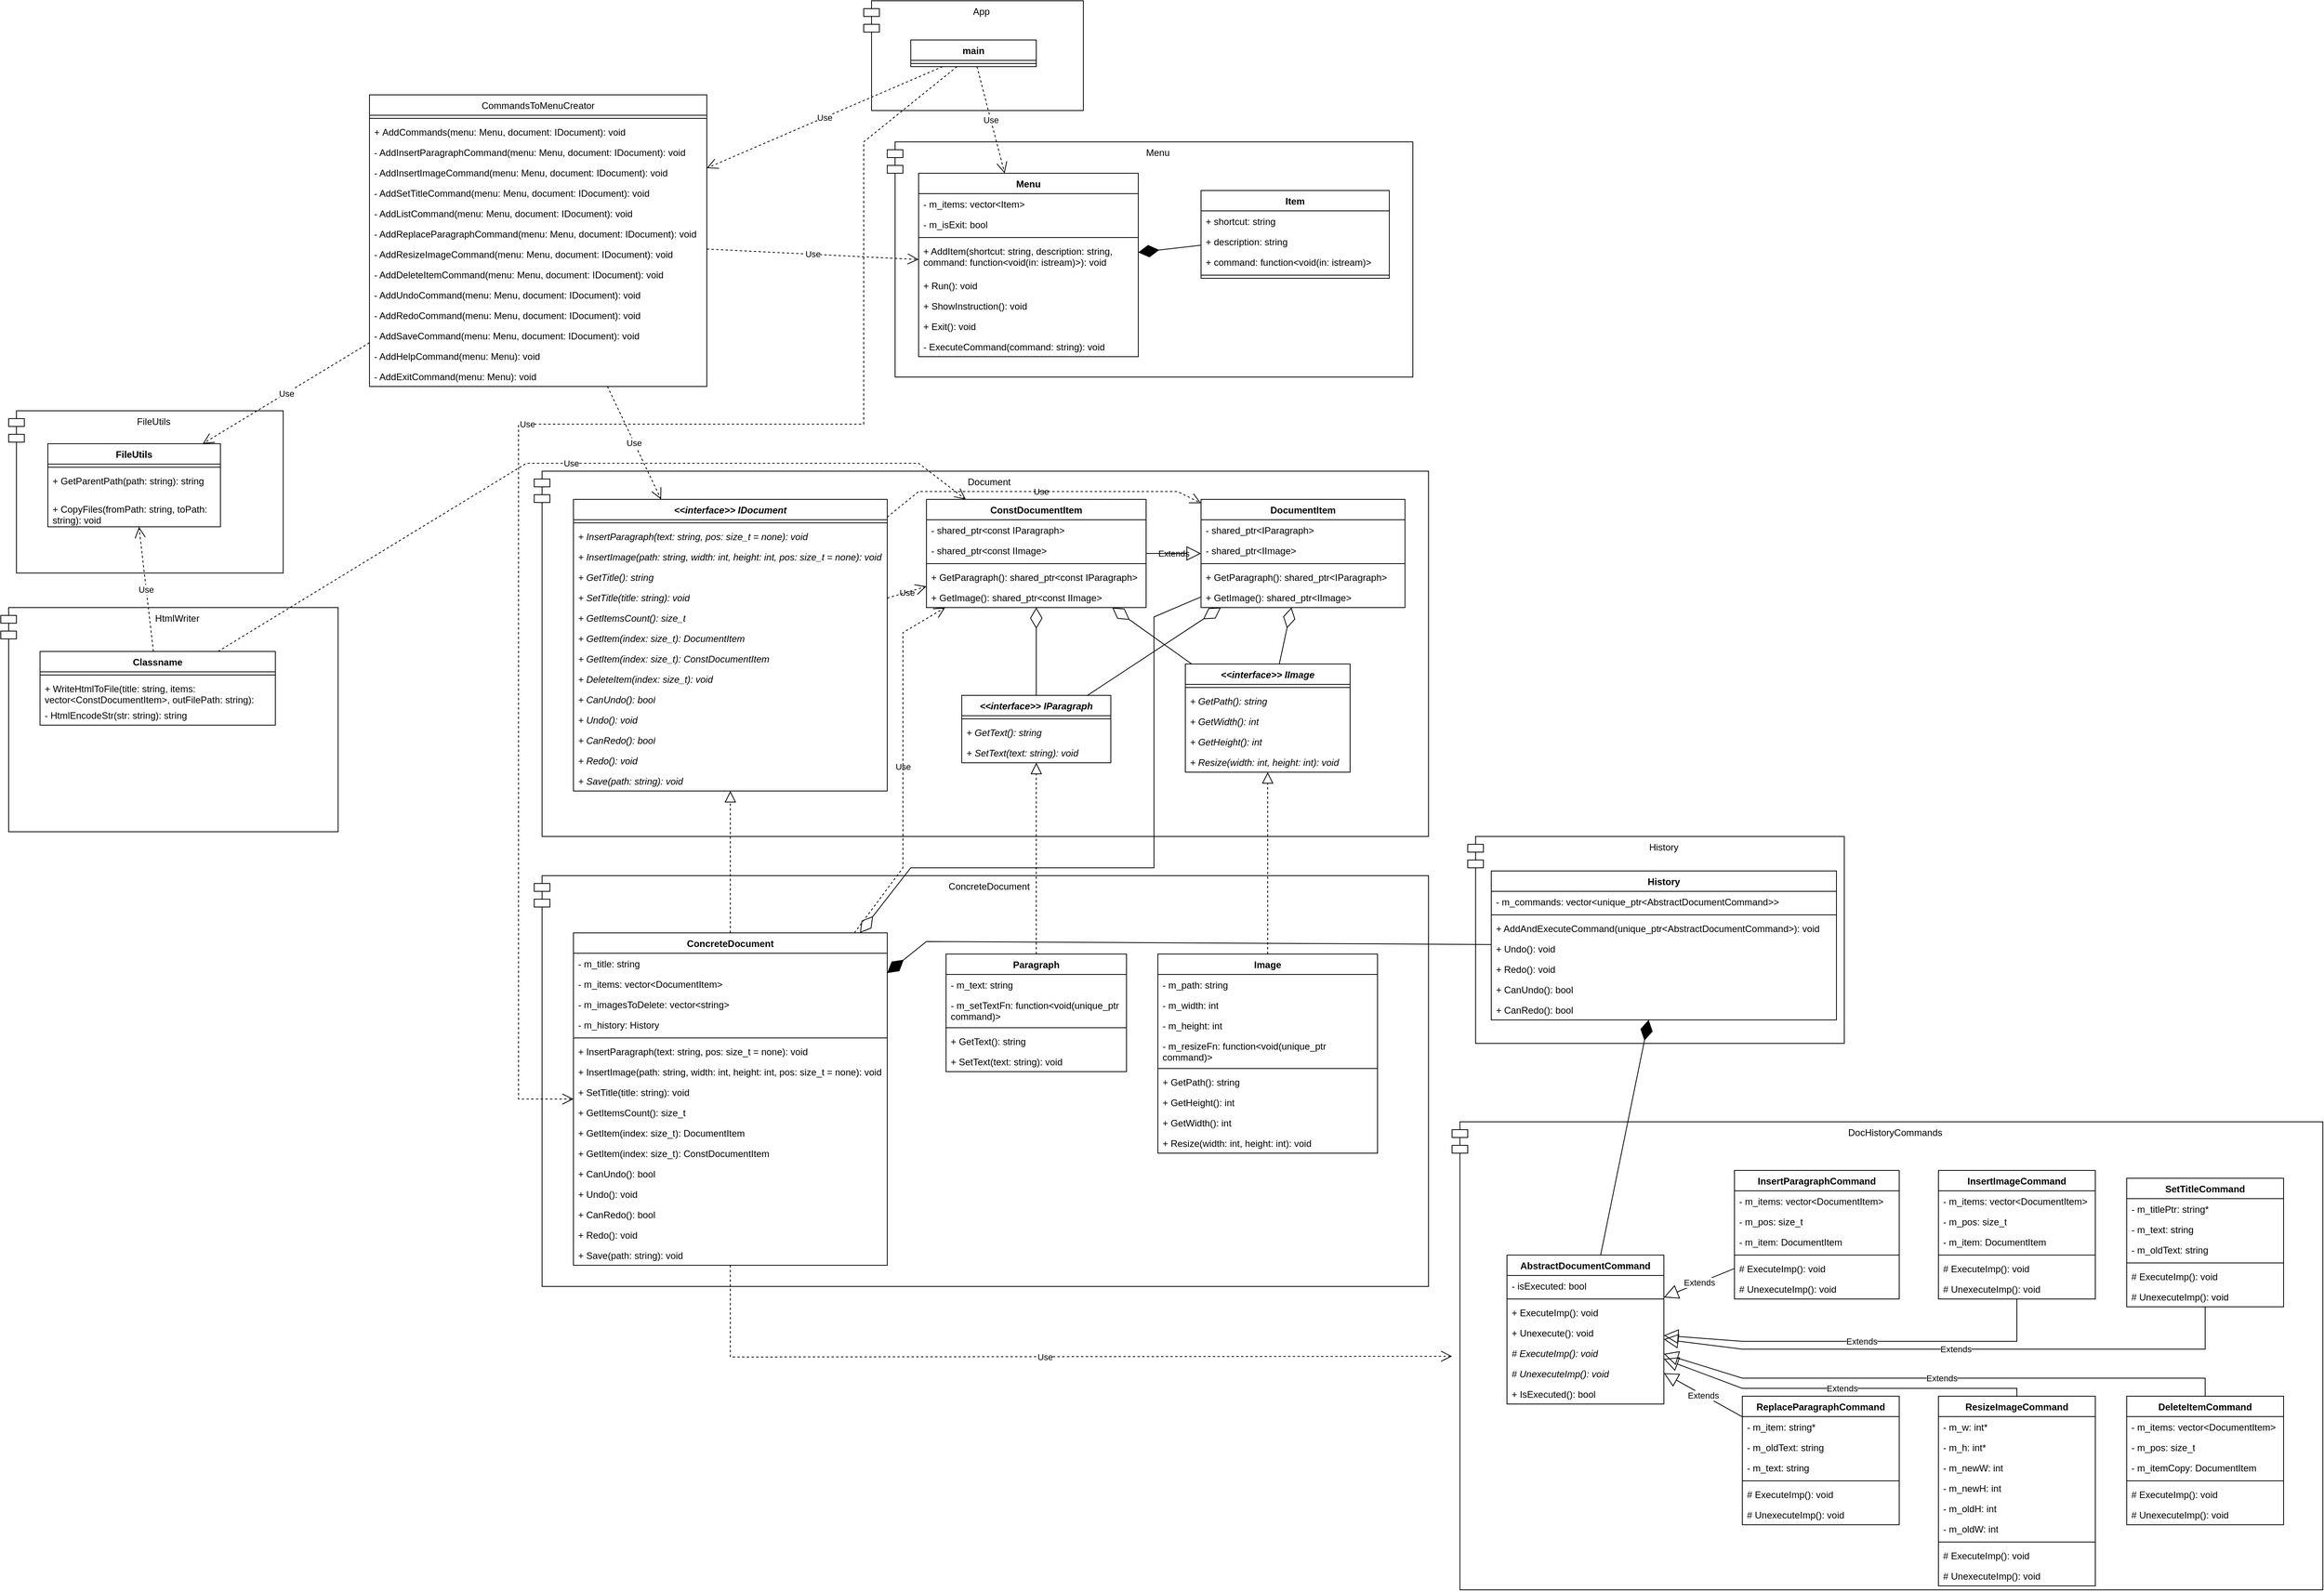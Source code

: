 <mxfile version="24.8.1">
  <diagram id="C5RBs43oDa-KdzZeNtuy" name="Page-1">
    <mxGraphModel dx="2999" dy="719" grid="1" gridSize="10" guides="1" tooltips="1" connect="1" arrows="1" fold="1" page="1" pageScale="1" pageWidth="827" pageHeight="1169" math="0" shadow="0">
      <root>
        <mxCell id="WIyWlLk6GJQsqaUBKTNV-0" />
        <mxCell id="WIyWlLk6GJQsqaUBKTNV-1" parent="WIyWlLk6GJQsqaUBKTNV-0" />
        <mxCell id="q_oxvsGT3ibb42apNzP6-59" value="HtmlWriter" style="shape=module;align=left;spacingLeft=20;align=center;verticalAlign=top;whiteSpace=wrap;html=1;" parent="WIyWlLk6GJQsqaUBKTNV-1" vertex="1">
          <mxGeometry x="-1060" y="794" width="430" height="286" as="geometry" />
        </mxCell>
        <mxCell id="q_oxvsGT3ibb42apNzP6-52" value="FileUtils" style="shape=module;align=left;spacingLeft=20;align=center;verticalAlign=top;whiteSpace=wrap;html=1;" parent="WIyWlLk6GJQsqaUBKTNV-1" vertex="1">
          <mxGeometry x="-1050" y="543" width="350" height="207" as="geometry" />
        </mxCell>
        <mxCell id="t_CTMTlM3WWsd4xlWa1g-42" value="DocHistoryCommands" style="shape=module;align=left;spacingLeft=20;align=center;verticalAlign=top;whiteSpace=wrap;html=1;" parent="WIyWlLk6GJQsqaUBKTNV-1" vertex="1">
          <mxGeometry x="790" y="1450" width="1110" height="597" as="geometry" />
        </mxCell>
        <mxCell id="tXO7d4i_3rFBIxNAxgOe-101" value="Menu" style="shape=module;align=left;spacingLeft=20;align=center;verticalAlign=top;whiteSpace=wrap;html=1;labelBackgroundColor=none;" parent="WIyWlLk6GJQsqaUBKTNV-1" vertex="1">
          <mxGeometry x="70" y="200" width="670" height="300" as="geometry" />
        </mxCell>
        <mxCell id="tXO7d4i_3rFBIxNAxgOe-55" value="ConcreteDocument" style="shape=module;align=left;spacingLeft=20;align=center;verticalAlign=top;whiteSpace=wrap;html=1;labelBackgroundColor=none;" parent="WIyWlLk6GJQsqaUBKTNV-1" vertex="1">
          <mxGeometry x="-380" y="1136" width="1140" height="524" as="geometry" />
        </mxCell>
        <mxCell id="mTHOiytMiAY_9Srzv-4_-0" value="App" style="shape=module;align=left;spacingLeft=20;align=center;verticalAlign=top;whiteSpace=wrap;html=1;labelBackgroundColor=none;" parent="WIyWlLk6GJQsqaUBKTNV-1" vertex="1">
          <mxGeometry x="40" y="20" width="280" height="140" as="geometry" />
        </mxCell>
        <mxCell id="mTHOiytMiAY_9Srzv-4_-1" value="main" style="swimlane;fontStyle=1;align=center;verticalAlign=top;childLayout=stackLayout;horizontal=1;startSize=26;horizontalStack=0;resizeParent=1;resizeParentMax=0;resizeLast=0;collapsible=1;marginBottom=0;whiteSpace=wrap;html=1;labelBackgroundColor=none;" parent="WIyWlLk6GJQsqaUBKTNV-1" vertex="1">
          <mxGeometry x="100" y="70" width="160" height="34" as="geometry" />
        </mxCell>
        <mxCell id="mTHOiytMiAY_9Srzv-4_-3" value="" style="line;strokeWidth=1;fillColor=none;align=left;verticalAlign=middle;spacingTop=-1;spacingLeft=3;spacingRight=3;rotatable=0;labelPosition=right;points=[];portConstraint=eastwest;labelBackgroundColor=none;" parent="mTHOiytMiAY_9Srzv-4_-1" vertex="1">
          <mxGeometry y="26" width="160" height="8" as="geometry" />
        </mxCell>
        <mxCell id="tXO7d4i_3rFBIxNAxgOe-17" value="Document" style="shape=module;align=left;spacingLeft=20;align=center;verticalAlign=top;whiteSpace=wrap;html=1;labelBackgroundColor=none;" parent="WIyWlLk6GJQsqaUBKTNV-1" vertex="1">
          <mxGeometry x="-380" y="620" width="1140" height="466" as="geometry" />
        </mxCell>
        <mxCell id="tXO7d4i_3rFBIxNAxgOe-0" value="&lt;i&gt;&amp;lt;&amp;lt;interface&amp;gt;&amp;gt; IDocument&lt;/i&gt;" style="swimlane;fontStyle=1;align=center;verticalAlign=top;childLayout=stackLayout;horizontal=1;startSize=26;horizontalStack=0;resizeParent=1;resizeParentMax=0;resizeLast=0;collapsible=1;marginBottom=0;whiteSpace=wrap;html=1;labelBackgroundColor=none;" parent="WIyWlLk6GJQsqaUBKTNV-1" vertex="1">
          <mxGeometry x="-330" y="656" width="400" height="372" as="geometry" />
        </mxCell>
        <mxCell id="tXO7d4i_3rFBIxNAxgOe-2" value="" style="line;strokeWidth=1;fillColor=none;align=left;verticalAlign=middle;spacingTop=-1;spacingLeft=3;spacingRight=3;rotatable=0;labelPosition=right;points=[];portConstraint=eastwest;labelBackgroundColor=none;" parent="tXO7d4i_3rFBIxNAxgOe-0" vertex="1">
          <mxGeometry y="26" width="400" height="8" as="geometry" />
        </mxCell>
        <mxCell id="tXO7d4i_3rFBIxNAxgOe-3" value="&lt;i&gt;+ InsertParagraph(text: string, pos: size_t = none): void&lt;/i&gt;" style="text;strokeColor=none;fillColor=none;align=left;verticalAlign=top;spacingLeft=4;spacingRight=4;overflow=hidden;rotatable=0;points=[[0,0.5],[1,0.5]];portConstraint=eastwest;whiteSpace=wrap;html=1;labelBackgroundColor=none;" parent="tXO7d4i_3rFBIxNAxgOe-0" vertex="1">
          <mxGeometry y="34" width="400" height="26" as="geometry" />
        </mxCell>
        <mxCell id="tXO7d4i_3rFBIxNAxgOe-4" value="&lt;i&gt;+ InsertImage(path: string, width: int, height: int, pos: size_t = none): void&lt;/i&gt;" style="text;strokeColor=none;fillColor=none;align=left;verticalAlign=top;spacingLeft=4;spacingRight=4;overflow=hidden;rotatable=0;points=[[0,0.5],[1,0.5]];portConstraint=eastwest;whiteSpace=wrap;html=1;labelBackgroundColor=none;" parent="tXO7d4i_3rFBIxNAxgOe-0" vertex="1">
          <mxGeometry y="60" width="400" height="26" as="geometry" />
        </mxCell>
        <mxCell id="t_CTMTlM3WWsd4xlWa1g-78" value="&lt;i&gt;+ GetTitle(): string&lt;/i&gt;" style="text;strokeColor=none;fillColor=none;align=left;verticalAlign=top;spacingLeft=4;spacingRight=4;overflow=hidden;rotatable=0;points=[[0,0.5],[1,0.5]];portConstraint=eastwest;whiteSpace=wrap;html=1;labelBackgroundColor=none;" parent="tXO7d4i_3rFBIxNAxgOe-0" vertex="1">
          <mxGeometry y="86" width="400" height="26" as="geometry" />
        </mxCell>
        <mxCell id="tXO7d4i_3rFBIxNAxgOe-13" value="&lt;i&gt;+ SetTitle(title: string): void&lt;/i&gt;" style="text;strokeColor=none;fillColor=none;align=left;verticalAlign=top;spacingLeft=4;spacingRight=4;overflow=hidden;rotatable=0;points=[[0,0.5],[1,0.5]];portConstraint=eastwest;whiteSpace=wrap;html=1;labelBackgroundColor=none;" parent="tXO7d4i_3rFBIxNAxgOe-0" vertex="1">
          <mxGeometry y="112" width="400" height="26" as="geometry" />
        </mxCell>
        <mxCell id="tXO7d4i_3rFBIxNAxgOe-5" value="&lt;i&gt;+ GetItemsCount(): size_t&lt;/i&gt;" style="text;strokeColor=none;fillColor=none;align=left;verticalAlign=top;spacingLeft=4;spacingRight=4;overflow=hidden;rotatable=0;points=[[0,0.5],[1,0.5]];portConstraint=eastwest;whiteSpace=wrap;html=1;labelBackgroundColor=none;" parent="tXO7d4i_3rFBIxNAxgOe-0" vertex="1">
          <mxGeometry y="138" width="400" height="26" as="geometry" />
        </mxCell>
        <mxCell id="tXO7d4i_3rFBIxNAxgOe-6" value="&lt;i&gt;+ GetItem(index: size_t): DocumentItem&lt;/i&gt;" style="text;strokeColor=none;fillColor=none;align=left;verticalAlign=top;spacingLeft=4;spacingRight=4;overflow=hidden;rotatable=0;points=[[0,0.5],[1,0.5]];portConstraint=eastwest;whiteSpace=wrap;html=1;labelBackgroundColor=none;" parent="tXO7d4i_3rFBIxNAxgOe-0" vertex="1">
          <mxGeometry y="164" width="400" height="26" as="geometry" />
        </mxCell>
        <mxCell id="tXO7d4i_3rFBIxNAxgOe-7" value="&lt;i&gt;+ GetItem(index: size_t): ConstDocumentItem&lt;/i&gt;" style="text;strokeColor=none;fillColor=none;align=left;verticalAlign=top;spacingLeft=4;spacingRight=4;overflow=hidden;rotatable=0;points=[[0,0.5],[1,0.5]];portConstraint=eastwest;whiteSpace=wrap;html=1;labelBackgroundColor=none;" parent="tXO7d4i_3rFBIxNAxgOe-0" vertex="1">
          <mxGeometry y="190" width="400" height="26" as="geometry" />
        </mxCell>
        <mxCell id="t_CTMTlM3WWsd4xlWa1g-79" value="&lt;i&gt;+ DeleteItem(index: size_t): void&lt;/i&gt;" style="text;strokeColor=none;fillColor=none;align=left;verticalAlign=top;spacingLeft=4;spacingRight=4;overflow=hidden;rotatable=0;points=[[0,0.5],[1,0.5]];portConstraint=eastwest;whiteSpace=wrap;html=1;labelBackgroundColor=none;" parent="tXO7d4i_3rFBIxNAxgOe-0" vertex="1">
          <mxGeometry y="216" width="400" height="26" as="geometry" />
        </mxCell>
        <mxCell id="tXO7d4i_3rFBIxNAxgOe-10" value="&lt;i&gt;+ CanUndo(): bool&lt;/i&gt;" style="text;strokeColor=none;fillColor=none;align=left;verticalAlign=top;spacingLeft=4;spacingRight=4;overflow=hidden;rotatable=0;points=[[0,0.5],[1,0.5]];portConstraint=eastwest;whiteSpace=wrap;html=1;labelBackgroundColor=none;" parent="tXO7d4i_3rFBIxNAxgOe-0" vertex="1">
          <mxGeometry y="242" width="400" height="26" as="geometry" />
        </mxCell>
        <mxCell id="tXO7d4i_3rFBIxNAxgOe-8" value="&lt;i&gt;+ Undo(): void&lt;/i&gt;" style="text;strokeColor=none;fillColor=none;align=left;verticalAlign=top;spacingLeft=4;spacingRight=4;overflow=hidden;rotatable=0;points=[[0,0.5],[1,0.5]];portConstraint=eastwest;whiteSpace=wrap;html=1;labelBackgroundColor=none;" parent="tXO7d4i_3rFBIxNAxgOe-0" vertex="1">
          <mxGeometry y="268" width="400" height="26" as="geometry" />
        </mxCell>
        <mxCell id="tXO7d4i_3rFBIxNAxgOe-11" value="&lt;i&gt;+ CanRedo(): bool&lt;/i&gt;" style="text;strokeColor=none;fillColor=none;align=left;verticalAlign=top;spacingLeft=4;spacingRight=4;overflow=hidden;rotatable=0;points=[[0,0.5],[1,0.5]];portConstraint=eastwest;whiteSpace=wrap;html=1;labelBackgroundColor=none;" parent="tXO7d4i_3rFBIxNAxgOe-0" vertex="1">
          <mxGeometry y="294" width="400" height="26" as="geometry" />
        </mxCell>
        <mxCell id="tXO7d4i_3rFBIxNAxgOe-9" value="&lt;i&gt;+ Redo(): void&lt;/i&gt;" style="text;strokeColor=none;fillColor=none;align=left;verticalAlign=top;spacingLeft=4;spacingRight=4;overflow=hidden;rotatable=0;points=[[0,0.5],[1,0.5]];portConstraint=eastwest;whiteSpace=wrap;html=1;labelBackgroundColor=none;" parent="tXO7d4i_3rFBIxNAxgOe-0" vertex="1">
          <mxGeometry y="320" width="400" height="26" as="geometry" />
        </mxCell>
        <mxCell id="tXO7d4i_3rFBIxNAxgOe-12" value="&lt;i&gt;+ Save(path: string): void&lt;/i&gt;" style="text;strokeColor=none;fillColor=none;align=left;verticalAlign=top;spacingLeft=4;spacingRight=4;overflow=hidden;rotatable=0;points=[[0,0.5],[1,0.5]];portConstraint=eastwest;whiteSpace=wrap;html=1;labelBackgroundColor=none;" parent="tXO7d4i_3rFBIxNAxgOe-0" vertex="1">
          <mxGeometry y="346" width="400" height="26" as="geometry" />
        </mxCell>
        <mxCell id="tXO7d4i_3rFBIxNAxgOe-20" value="DocumentItem" style="swimlane;fontStyle=1;align=center;verticalAlign=top;childLayout=stackLayout;horizontal=1;startSize=26;horizontalStack=0;resizeParent=1;resizeParentMax=0;resizeLast=0;collapsible=1;marginBottom=0;whiteSpace=wrap;html=1;labelBackgroundColor=none;" parent="WIyWlLk6GJQsqaUBKTNV-1" vertex="1">
          <mxGeometry x="470" y="656" width="260" height="138" as="geometry" />
        </mxCell>
        <mxCell id="tXO7d4i_3rFBIxNAxgOe-21" value="- shared_ptr&amp;lt;IParagraph&amp;gt;" style="text;strokeColor=none;fillColor=none;align=left;verticalAlign=top;spacingLeft=4;spacingRight=4;overflow=hidden;rotatable=0;points=[[0,0.5],[1,0.5]];portConstraint=eastwest;whiteSpace=wrap;html=1;labelBackgroundColor=none;" parent="tXO7d4i_3rFBIxNAxgOe-20" vertex="1">
          <mxGeometry y="26" width="260" height="26" as="geometry" />
        </mxCell>
        <mxCell id="tXO7d4i_3rFBIxNAxgOe-32" value="- shared_ptr&amp;lt;IImage&amp;gt;" style="text;strokeColor=none;fillColor=none;align=left;verticalAlign=top;spacingLeft=4;spacingRight=4;overflow=hidden;rotatable=0;points=[[0,0.5],[1,0.5]];portConstraint=eastwest;whiteSpace=wrap;html=1;labelBackgroundColor=none;" parent="tXO7d4i_3rFBIxNAxgOe-20" vertex="1">
          <mxGeometry y="52" width="260" height="26" as="geometry" />
        </mxCell>
        <mxCell id="tXO7d4i_3rFBIxNAxgOe-22" value="" style="line;strokeWidth=1;fillColor=none;align=left;verticalAlign=middle;spacingTop=-1;spacingLeft=3;spacingRight=3;rotatable=0;labelPosition=right;points=[];portConstraint=eastwest;labelBackgroundColor=none;" parent="tXO7d4i_3rFBIxNAxgOe-20" vertex="1">
          <mxGeometry y="78" width="260" height="8" as="geometry" />
        </mxCell>
        <mxCell id="tXO7d4i_3rFBIxNAxgOe-23" value="+ GetParagraph(): shared_ptr&amp;lt;IParagraph&amp;gt;" style="text;strokeColor=none;fillColor=none;align=left;verticalAlign=top;spacingLeft=4;spacingRight=4;overflow=hidden;rotatable=0;points=[[0,0.5],[1,0.5]];portConstraint=eastwest;whiteSpace=wrap;html=1;labelBackgroundColor=none;" parent="tXO7d4i_3rFBIxNAxgOe-20" vertex="1">
          <mxGeometry y="86" width="260" height="26" as="geometry" />
        </mxCell>
        <mxCell id="tXO7d4i_3rFBIxNAxgOe-40" value="+ GetImage(): shared_ptr&amp;lt;IImage&amp;gt;" style="text;strokeColor=none;fillColor=none;align=left;verticalAlign=top;spacingLeft=4;spacingRight=4;overflow=hidden;rotatable=0;points=[[0,0.5],[1,0.5]];portConstraint=eastwest;whiteSpace=wrap;html=1;labelBackgroundColor=none;" parent="tXO7d4i_3rFBIxNAxgOe-20" vertex="1">
          <mxGeometry y="112" width="260" height="26" as="geometry" />
        </mxCell>
        <mxCell id="tXO7d4i_3rFBIxNAxgOe-24" value="&lt;i&gt;&amp;lt;&amp;lt;interface&amp;gt;&amp;gt; IParagraph&lt;/i&gt;" style="swimlane;fontStyle=1;align=center;verticalAlign=top;childLayout=stackLayout;horizontal=1;startSize=26;horizontalStack=0;resizeParent=1;resizeParentMax=0;resizeLast=0;collapsible=1;marginBottom=0;whiteSpace=wrap;html=1;labelBackgroundColor=none;" parent="WIyWlLk6GJQsqaUBKTNV-1" vertex="1">
          <mxGeometry x="165" y="906" width="190" height="86" as="geometry" />
        </mxCell>
        <mxCell id="tXO7d4i_3rFBIxNAxgOe-26" value="" style="line;strokeWidth=1;fillColor=none;align=left;verticalAlign=middle;spacingTop=-1;spacingLeft=3;spacingRight=3;rotatable=0;labelPosition=right;points=[];portConstraint=eastwest;labelBackgroundColor=none;" parent="tXO7d4i_3rFBIxNAxgOe-24" vertex="1">
          <mxGeometry y="26" width="190" height="8" as="geometry" />
        </mxCell>
        <mxCell id="tXO7d4i_3rFBIxNAxgOe-33" value="&lt;i&gt;+ GetText(): string&lt;/i&gt;" style="text;strokeColor=none;fillColor=none;align=left;verticalAlign=top;spacingLeft=4;spacingRight=4;overflow=hidden;rotatable=0;points=[[0,0.5],[1,0.5]];portConstraint=eastwest;whiteSpace=wrap;html=1;labelBackgroundColor=none;" parent="tXO7d4i_3rFBIxNAxgOe-24" vertex="1">
          <mxGeometry y="34" width="190" height="26" as="geometry" />
        </mxCell>
        <mxCell id="tXO7d4i_3rFBIxNAxgOe-34" value="&lt;i&gt;+ SetText(text: string): void&lt;/i&gt;" style="text;strokeColor=none;fillColor=none;align=left;verticalAlign=top;spacingLeft=4;spacingRight=4;overflow=hidden;rotatable=0;points=[[0,0.5],[1,0.5]];portConstraint=eastwest;whiteSpace=wrap;html=1;labelBackgroundColor=none;" parent="tXO7d4i_3rFBIxNAxgOe-24" vertex="1">
          <mxGeometry y="60" width="190" height="26" as="geometry" />
        </mxCell>
        <mxCell id="tXO7d4i_3rFBIxNAxgOe-28" value="&lt;i&gt;&amp;lt;&amp;lt;interface&amp;gt;&amp;gt; IImage&lt;/i&gt;" style="swimlane;fontStyle=1;align=center;verticalAlign=top;childLayout=stackLayout;horizontal=1;startSize=26;horizontalStack=0;resizeParent=1;resizeParentMax=0;resizeLast=0;collapsible=1;marginBottom=0;whiteSpace=wrap;html=1;labelBackgroundColor=none;" parent="WIyWlLk6GJQsqaUBKTNV-1" vertex="1">
          <mxGeometry x="450" y="866" width="210" height="138" as="geometry" />
        </mxCell>
        <mxCell id="tXO7d4i_3rFBIxNAxgOe-30" value="" style="line;strokeWidth=1;fillColor=none;align=left;verticalAlign=middle;spacingTop=-1;spacingLeft=3;spacingRight=3;rotatable=0;labelPosition=right;points=[];portConstraint=eastwest;labelBackgroundColor=none;" parent="tXO7d4i_3rFBIxNAxgOe-28" vertex="1">
          <mxGeometry y="26" width="210" height="8" as="geometry" />
        </mxCell>
        <mxCell id="tXO7d4i_3rFBIxNAxgOe-35" value="&lt;i&gt;+ GetPath(): string&lt;/i&gt;" style="text;strokeColor=none;fillColor=none;align=left;verticalAlign=top;spacingLeft=4;spacingRight=4;overflow=hidden;rotatable=0;points=[[0,0.5],[1,0.5]];portConstraint=eastwest;whiteSpace=wrap;html=1;labelBackgroundColor=none;" parent="tXO7d4i_3rFBIxNAxgOe-28" vertex="1">
          <mxGeometry y="34" width="210" height="26" as="geometry" />
        </mxCell>
        <mxCell id="tXO7d4i_3rFBIxNAxgOe-36" value="&lt;i&gt;+ GetWidth(): int&lt;/i&gt;" style="text;strokeColor=none;fillColor=none;align=left;verticalAlign=top;spacingLeft=4;spacingRight=4;overflow=hidden;rotatable=0;points=[[0,0.5],[1,0.5]];portConstraint=eastwest;whiteSpace=wrap;html=1;labelBackgroundColor=none;" parent="tXO7d4i_3rFBIxNAxgOe-28" vertex="1">
          <mxGeometry y="60" width="210" height="26" as="geometry" />
        </mxCell>
        <mxCell id="tXO7d4i_3rFBIxNAxgOe-38" value="&lt;i&gt;+ GetHeight(): int&lt;/i&gt;" style="text;strokeColor=none;fillColor=none;align=left;verticalAlign=top;spacingLeft=4;spacingRight=4;overflow=hidden;rotatable=0;points=[[0,0.5],[1,0.5]];portConstraint=eastwest;whiteSpace=wrap;html=1;labelBackgroundColor=none;" parent="tXO7d4i_3rFBIxNAxgOe-28" vertex="1">
          <mxGeometry y="86" width="210" height="26" as="geometry" />
        </mxCell>
        <mxCell id="tXO7d4i_3rFBIxNAxgOe-39" value="&lt;i&gt;+ Resize(width: int, height: int): void&lt;/i&gt;" style="text;strokeColor=none;fillColor=none;align=left;verticalAlign=top;spacingLeft=4;spacingRight=4;overflow=hidden;rotatable=0;points=[[0,0.5],[1,0.5]];portConstraint=eastwest;whiteSpace=wrap;html=1;labelBackgroundColor=none;" parent="tXO7d4i_3rFBIxNAxgOe-28" vertex="1">
          <mxGeometry y="112" width="210" height="26" as="geometry" />
        </mxCell>
        <mxCell id="tXO7d4i_3rFBIxNAxgOe-41" value="ConstDocumentItem" style="swimlane;fontStyle=1;align=center;verticalAlign=top;childLayout=stackLayout;horizontal=1;startSize=26;horizontalStack=0;resizeParent=1;resizeParentMax=0;resizeLast=0;collapsible=1;marginBottom=0;whiteSpace=wrap;html=1;labelBackgroundColor=none;" parent="WIyWlLk6GJQsqaUBKTNV-1" vertex="1">
          <mxGeometry x="120" y="656" width="280" height="138" as="geometry" />
        </mxCell>
        <mxCell id="tXO7d4i_3rFBIxNAxgOe-42" value="- shared_ptr&amp;lt;const IParagraph&amp;gt;" style="text;strokeColor=none;fillColor=none;align=left;verticalAlign=top;spacingLeft=4;spacingRight=4;overflow=hidden;rotatable=0;points=[[0,0.5],[1,0.5]];portConstraint=eastwest;whiteSpace=wrap;html=1;labelBackgroundColor=none;" parent="tXO7d4i_3rFBIxNAxgOe-41" vertex="1">
          <mxGeometry y="26" width="280" height="26" as="geometry" />
        </mxCell>
        <mxCell id="tXO7d4i_3rFBIxNAxgOe-43" value="- shared_ptr&amp;lt;const IImage&amp;gt;" style="text;strokeColor=none;fillColor=none;align=left;verticalAlign=top;spacingLeft=4;spacingRight=4;overflow=hidden;rotatable=0;points=[[0,0.5],[1,0.5]];portConstraint=eastwest;whiteSpace=wrap;html=1;labelBackgroundColor=none;" parent="tXO7d4i_3rFBIxNAxgOe-41" vertex="1">
          <mxGeometry y="52" width="280" height="26" as="geometry" />
        </mxCell>
        <mxCell id="tXO7d4i_3rFBIxNAxgOe-44" value="" style="line;strokeWidth=1;fillColor=none;align=left;verticalAlign=middle;spacingTop=-1;spacingLeft=3;spacingRight=3;rotatable=0;labelPosition=right;points=[];portConstraint=eastwest;labelBackgroundColor=none;" parent="tXO7d4i_3rFBIxNAxgOe-41" vertex="1">
          <mxGeometry y="78" width="280" height="8" as="geometry" />
        </mxCell>
        <mxCell id="tXO7d4i_3rFBIxNAxgOe-45" value="+ GetParagraph(): shared_ptr&amp;lt;const IParagraph&amp;gt;" style="text;strokeColor=none;fillColor=none;align=left;verticalAlign=top;spacingLeft=4;spacingRight=4;overflow=hidden;rotatable=0;points=[[0,0.5],[1,0.5]];portConstraint=eastwest;whiteSpace=wrap;html=1;labelBackgroundColor=none;" parent="tXO7d4i_3rFBIxNAxgOe-41" vertex="1">
          <mxGeometry y="86" width="280" height="26" as="geometry" />
        </mxCell>
        <mxCell id="tXO7d4i_3rFBIxNAxgOe-46" value="+ GetImage(): shared_ptr&amp;lt;const IImage&amp;gt;" style="text;strokeColor=none;fillColor=none;align=left;verticalAlign=top;spacingLeft=4;spacingRight=4;overflow=hidden;rotatable=0;points=[[0,0.5],[1,0.5]];portConstraint=eastwest;whiteSpace=wrap;html=1;labelBackgroundColor=none;" parent="tXO7d4i_3rFBIxNAxgOe-41" vertex="1">
          <mxGeometry y="112" width="280" height="26" as="geometry" />
        </mxCell>
        <mxCell id="tXO7d4i_3rFBIxNAxgOe-47" value="Extends" style="endArrow=block;endSize=16;endFill=0;html=1;rounded=0;labelBackgroundColor=none;fontColor=default;" parent="WIyWlLk6GJQsqaUBKTNV-1" source="tXO7d4i_3rFBIxNAxgOe-41" target="tXO7d4i_3rFBIxNAxgOe-20" edge="1">
          <mxGeometry width="160" relative="1" as="geometry">
            <mxPoint x="360" y="806" as="sourcePoint" />
            <mxPoint x="520" y="806" as="targetPoint" />
          </mxGeometry>
        </mxCell>
        <mxCell id="tXO7d4i_3rFBIxNAxgOe-48" value="Use" style="endArrow=open;endSize=12;dashed=1;html=1;rounded=0;labelBackgroundColor=none;fontColor=default;" parent="WIyWlLk6GJQsqaUBKTNV-1" source="tXO7d4i_3rFBIxNAxgOe-0" target="tXO7d4i_3rFBIxNAxgOe-41" edge="1">
          <mxGeometry width="160" relative="1" as="geometry">
            <mxPoint x="280" y="876" as="sourcePoint" />
            <mxPoint x="440" y="876" as="targetPoint" />
          </mxGeometry>
        </mxCell>
        <mxCell id="tXO7d4i_3rFBIxNAxgOe-49" value="Use" style="endArrow=open;endSize=12;dashed=1;html=1;rounded=0;labelBackgroundColor=none;fontColor=default;" parent="WIyWlLk6GJQsqaUBKTNV-1" source="tXO7d4i_3rFBIxNAxgOe-0" target="tXO7d4i_3rFBIxNAxgOe-20" edge="1">
          <mxGeometry width="160" relative="1" as="geometry">
            <mxPoint x="80" y="778" as="sourcePoint" />
            <mxPoint x="130" y="766" as="targetPoint" />
            <Array as="points">
              <mxPoint x="110" y="646" />
              <mxPoint x="440" y="646" />
            </Array>
          </mxGeometry>
        </mxCell>
        <mxCell id="tXO7d4i_3rFBIxNAxgOe-51" value="" style="endArrow=diamondThin;endFill=0;endSize=24;html=1;rounded=0;labelBackgroundColor=none;fontColor=default;" parent="WIyWlLk6GJQsqaUBKTNV-1" source="tXO7d4i_3rFBIxNAxgOe-24" target="tXO7d4i_3rFBIxNAxgOe-41" edge="1">
          <mxGeometry width="160" relative="1" as="geometry">
            <mxPoint x="280" y="856" as="sourcePoint" />
            <mxPoint x="440" y="856" as="targetPoint" />
          </mxGeometry>
        </mxCell>
        <mxCell id="tXO7d4i_3rFBIxNAxgOe-52" value="" style="endArrow=diamondThin;endFill=0;endSize=24;html=1;rounded=0;labelBackgroundColor=none;fontColor=default;" parent="WIyWlLk6GJQsqaUBKTNV-1" source="tXO7d4i_3rFBIxNAxgOe-28" target="tXO7d4i_3rFBIxNAxgOe-41" edge="1">
          <mxGeometry width="160" relative="1" as="geometry">
            <mxPoint x="248" y="916" as="sourcePoint" />
            <mxPoint x="255" y="804" as="targetPoint" />
          </mxGeometry>
        </mxCell>
        <mxCell id="tXO7d4i_3rFBIxNAxgOe-53" value="" style="endArrow=diamondThin;endFill=0;endSize=24;html=1;rounded=0;labelBackgroundColor=none;fontColor=default;" parent="WIyWlLk6GJQsqaUBKTNV-1" source="tXO7d4i_3rFBIxNAxgOe-24" target="tXO7d4i_3rFBIxNAxgOe-20" edge="1">
          <mxGeometry width="160" relative="1" as="geometry">
            <mxPoint x="465" y="876" as="sourcePoint" />
            <mxPoint x="360" y="804" as="targetPoint" />
          </mxGeometry>
        </mxCell>
        <mxCell id="tXO7d4i_3rFBIxNAxgOe-54" value="" style="endArrow=diamondThin;endFill=0;endSize=24;html=1;rounded=0;labelBackgroundColor=none;fontColor=default;" parent="WIyWlLk6GJQsqaUBKTNV-1" source="tXO7d4i_3rFBIxNAxgOe-28" target="tXO7d4i_3rFBIxNAxgOe-20" edge="1">
          <mxGeometry width="160" relative="1" as="geometry">
            <mxPoint x="315" y="916" as="sourcePoint" />
            <mxPoint x="498" y="804" as="targetPoint" />
          </mxGeometry>
        </mxCell>
        <mxCell id="tXO7d4i_3rFBIxNAxgOe-56" value="ConcreteDocument" style="swimlane;fontStyle=1;align=center;verticalAlign=top;childLayout=stackLayout;horizontal=1;startSize=26;horizontalStack=0;resizeParent=1;resizeParentMax=0;resizeLast=0;collapsible=1;marginBottom=0;whiteSpace=wrap;html=1;labelBackgroundColor=none;" parent="WIyWlLk6GJQsqaUBKTNV-1" vertex="1">
          <mxGeometry x="-330" y="1209" width="400" height="424" as="geometry" />
        </mxCell>
        <mxCell id="tXO7d4i_3rFBIxNAxgOe-89" value="- m_title: string" style="text;strokeColor=none;fillColor=none;align=left;verticalAlign=top;spacingLeft=4;spacingRight=4;overflow=hidden;rotatable=0;points=[[0,0.5],[1,0.5]];portConstraint=eastwest;whiteSpace=wrap;html=1;labelBackgroundColor=none;" parent="tXO7d4i_3rFBIxNAxgOe-56" vertex="1">
          <mxGeometry y="26" width="400" height="26" as="geometry" />
        </mxCell>
        <mxCell id="tXO7d4i_3rFBIxNAxgOe-92" value="- m_items: vector&amp;lt;DocumentItem&amp;gt;" style="text;strokeColor=none;fillColor=none;align=left;verticalAlign=top;spacingLeft=4;spacingRight=4;overflow=hidden;rotatable=0;points=[[0,0.5],[1,0.5]];portConstraint=eastwest;whiteSpace=wrap;html=1;labelBackgroundColor=none;" parent="tXO7d4i_3rFBIxNAxgOe-56" vertex="1">
          <mxGeometry y="52" width="400" height="26" as="geometry" />
        </mxCell>
        <mxCell id="tXO7d4i_3rFBIxNAxgOe-95" value="- m_imagesToDelete: vector&amp;lt;string&amp;gt;" style="text;strokeColor=none;fillColor=none;align=left;verticalAlign=top;spacingLeft=4;spacingRight=4;overflow=hidden;rotatable=0;points=[[0,0.5],[1,0.5]];portConstraint=eastwest;whiteSpace=wrap;html=1;labelBackgroundColor=none;" parent="tXO7d4i_3rFBIxNAxgOe-56" vertex="1">
          <mxGeometry y="78" width="400" height="26" as="geometry" />
        </mxCell>
        <mxCell id="t_CTMTlM3WWsd4xlWa1g-60" value="- m_history: History" style="text;strokeColor=none;fillColor=none;align=left;verticalAlign=top;spacingLeft=4;spacingRight=4;overflow=hidden;rotatable=0;points=[[0,0.5],[1,0.5]];portConstraint=eastwest;whiteSpace=wrap;html=1;labelBackgroundColor=none;" parent="tXO7d4i_3rFBIxNAxgOe-56" vertex="1">
          <mxGeometry y="104" width="400" height="26" as="geometry" />
        </mxCell>
        <mxCell id="tXO7d4i_3rFBIxNAxgOe-57" value="" style="line;strokeWidth=1;fillColor=none;align=left;verticalAlign=middle;spacingTop=-1;spacingLeft=3;spacingRight=3;rotatable=0;labelPosition=right;points=[];portConstraint=eastwest;labelBackgroundColor=none;" parent="tXO7d4i_3rFBIxNAxgOe-56" vertex="1">
          <mxGeometry y="130" width="400" height="8" as="geometry" />
        </mxCell>
        <mxCell id="tXO7d4i_3rFBIxNAxgOe-58" value="+ InsertParagraph(text: string, pos: size_t = none): void" style="text;strokeColor=none;fillColor=none;align=left;verticalAlign=top;spacingLeft=4;spacingRight=4;overflow=hidden;rotatable=0;points=[[0,0.5],[1,0.5]];portConstraint=eastwest;whiteSpace=wrap;html=1;labelBackgroundColor=none;" parent="tXO7d4i_3rFBIxNAxgOe-56" vertex="1">
          <mxGeometry y="138" width="400" height="26" as="geometry" />
        </mxCell>
        <mxCell id="tXO7d4i_3rFBIxNAxgOe-59" value="+ InsertImage(path: string, width: int, height: int, pos: size_t = none): void" style="text;strokeColor=none;fillColor=none;align=left;verticalAlign=top;spacingLeft=4;spacingRight=4;overflow=hidden;rotatable=0;points=[[0,0.5],[1,0.5]];portConstraint=eastwest;whiteSpace=wrap;html=1;labelBackgroundColor=none;" parent="tXO7d4i_3rFBIxNAxgOe-56" vertex="1">
          <mxGeometry y="164" width="400" height="26" as="geometry" />
        </mxCell>
        <mxCell id="tXO7d4i_3rFBIxNAxgOe-60" value="+ SetTitle(title: string): void" style="text;strokeColor=none;fillColor=none;align=left;verticalAlign=top;spacingLeft=4;spacingRight=4;overflow=hidden;rotatable=0;points=[[0,0.5],[1,0.5]];portConstraint=eastwest;whiteSpace=wrap;html=1;labelBackgroundColor=none;" parent="tXO7d4i_3rFBIxNAxgOe-56" vertex="1">
          <mxGeometry y="190" width="400" height="26" as="geometry" />
        </mxCell>
        <mxCell id="tXO7d4i_3rFBIxNAxgOe-61" value="+ GetItemsCount(): size_t" style="text;strokeColor=none;fillColor=none;align=left;verticalAlign=top;spacingLeft=4;spacingRight=4;overflow=hidden;rotatable=0;points=[[0,0.5],[1,0.5]];portConstraint=eastwest;whiteSpace=wrap;html=1;labelBackgroundColor=none;" parent="tXO7d4i_3rFBIxNAxgOe-56" vertex="1">
          <mxGeometry y="216" width="400" height="26" as="geometry" />
        </mxCell>
        <mxCell id="tXO7d4i_3rFBIxNAxgOe-62" value="+ GetItem(index: size_t): DocumentItem" style="text;strokeColor=none;fillColor=none;align=left;verticalAlign=top;spacingLeft=4;spacingRight=4;overflow=hidden;rotatable=0;points=[[0,0.5],[1,0.5]];portConstraint=eastwest;whiteSpace=wrap;html=1;labelBackgroundColor=none;" parent="tXO7d4i_3rFBIxNAxgOe-56" vertex="1">
          <mxGeometry y="242" width="400" height="26" as="geometry" />
        </mxCell>
        <mxCell id="tXO7d4i_3rFBIxNAxgOe-63" value="+ GetItem(index: size_t): ConstDocumentItem" style="text;strokeColor=none;fillColor=none;align=left;verticalAlign=top;spacingLeft=4;spacingRight=4;overflow=hidden;rotatable=0;points=[[0,0.5],[1,0.5]];portConstraint=eastwest;whiteSpace=wrap;html=1;labelBackgroundColor=none;" parent="tXO7d4i_3rFBIxNAxgOe-56" vertex="1">
          <mxGeometry y="268" width="400" height="26" as="geometry" />
        </mxCell>
        <mxCell id="tXO7d4i_3rFBIxNAxgOe-64" value="+ CanUndo(): bool" style="text;strokeColor=none;fillColor=none;align=left;verticalAlign=top;spacingLeft=4;spacingRight=4;overflow=hidden;rotatable=0;points=[[0,0.5],[1,0.5]];portConstraint=eastwest;whiteSpace=wrap;html=1;labelBackgroundColor=none;" parent="tXO7d4i_3rFBIxNAxgOe-56" vertex="1">
          <mxGeometry y="294" width="400" height="26" as="geometry" />
        </mxCell>
        <mxCell id="tXO7d4i_3rFBIxNAxgOe-65" value="+ Undo(): void" style="text;strokeColor=none;fillColor=none;align=left;verticalAlign=top;spacingLeft=4;spacingRight=4;overflow=hidden;rotatable=0;points=[[0,0.5],[1,0.5]];portConstraint=eastwest;whiteSpace=wrap;html=1;labelBackgroundColor=none;" parent="tXO7d4i_3rFBIxNAxgOe-56" vertex="1">
          <mxGeometry y="320" width="400" height="26" as="geometry" />
        </mxCell>
        <mxCell id="tXO7d4i_3rFBIxNAxgOe-66" value="+ CanRedo(): bool" style="text;strokeColor=none;fillColor=none;align=left;verticalAlign=top;spacingLeft=4;spacingRight=4;overflow=hidden;rotatable=0;points=[[0,0.5],[1,0.5]];portConstraint=eastwest;whiteSpace=wrap;html=1;labelBackgroundColor=none;" parent="tXO7d4i_3rFBIxNAxgOe-56" vertex="1">
          <mxGeometry y="346" width="400" height="26" as="geometry" />
        </mxCell>
        <mxCell id="tXO7d4i_3rFBIxNAxgOe-67" value="+ Redo(): void" style="text;strokeColor=none;fillColor=none;align=left;verticalAlign=top;spacingLeft=4;spacingRight=4;overflow=hidden;rotatable=0;points=[[0,0.5],[1,0.5]];portConstraint=eastwest;whiteSpace=wrap;html=1;labelBackgroundColor=none;" parent="tXO7d4i_3rFBIxNAxgOe-56" vertex="1">
          <mxGeometry y="372" width="400" height="26" as="geometry" />
        </mxCell>
        <mxCell id="tXO7d4i_3rFBIxNAxgOe-68" value="+ Save(path: string): void" style="text;strokeColor=none;fillColor=none;align=left;verticalAlign=top;spacingLeft=4;spacingRight=4;overflow=hidden;rotatable=0;points=[[0,0.5],[1,0.5]];portConstraint=eastwest;whiteSpace=wrap;html=1;labelBackgroundColor=none;" parent="tXO7d4i_3rFBIxNAxgOe-56" vertex="1">
          <mxGeometry y="398" width="400" height="26" as="geometry" />
        </mxCell>
        <mxCell id="tXO7d4i_3rFBIxNAxgOe-69" value="Use" style="endArrow=open;endSize=12;dashed=1;html=1;rounded=0;labelBackgroundColor=none;fontColor=default;" parent="WIyWlLk6GJQsqaUBKTNV-1" source="tXO7d4i_3rFBIxNAxgOe-56" target="tXO7d4i_3rFBIxNAxgOe-41" edge="1">
          <mxGeometry width="160" relative="1" as="geometry">
            <mxPoint x="10" y="1006" as="sourcePoint" />
            <mxPoint x="170" y="1006" as="targetPoint" />
            <Array as="points">
              <mxPoint x="90" y="1126" />
              <mxPoint x="90" y="826" />
            </Array>
          </mxGeometry>
        </mxCell>
        <mxCell id="tXO7d4i_3rFBIxNAxgOe-72" value="Paragraph" style="swimlane;fontStyle=1;align=center;verticalAlign=top;childLayout=stackLayout;horizontal=1;startSize=26;horizontalStack=0;resizeParent=1;resizeParentMax=0;resizeLast=0;collapsible=1;marginBottom=0;whiteSpace=wrap;html=1;labelBackgroundColor=none;" parent="WIyWlLk6GJQsqaUBKTNV-1" vertex="1">
          <mxGeometry x="145" y="1236" width="230" height="150" as="geometry" />
        </mxCell>
        <mxCell id="tXO7d4i_3rFBIxNAxgOe-73" value="- m_text: string" style="text;strokeColor=none;fillColor=none;align=left;verticalAlign=top;spacingLeft=4;spacingRight=4;overflow=hidden;rotatable=0;points=[[0,0.5],[1,0.5]];portConstraint=eastwest;whiteSpace=wrap;html=1;labelBackgroundColor=none;" parent="tXO7d4i_3rFBIxNAxgOe-72" vertex="1">
          <mxGeometry y="26" width="230" height="26" as="geometry" />
        </mxCell>
        <mxCell id="tXO7d4i_3rFBIxNAxgOe-90" value="- m_setTextFn: function&amp;lt;void(unique_ptr command)&amp;gt;" style="text;strokeColor=none;fillColor=none;align=left;verticalAlign=top;spacingLeft=4;spacingRight=4;overflow=hidden;rotatable=0;points=[[0,0.5],[1,0.5]];portConstraint=eastwest;whiteSpace=wrap;html=1;labelBackgroundColor=none;" parent="tXO7d4i_3rFBIxNAxgOe-72" vertex="1">
          <mxGeometry y="52" width="230" height="38" as="geometry" />
        </mxCell>
        <mxCell id="tXO7d4i_3rFBIxNAxgOe-74" value="" style="line;strokeWidth=1;fillColor=none;align=left;verticalAlign=middle;spacingTop=-1;spacingLeft=3;spacingRight=3;rotatable=0;labelPosition=right;points=[];portConstraint=eastwest;labelBackgroundColor=none;" parent="tXO7d4i_3rFBIxNAxgOe-72" vertex="1">
          <mxGeometry y="90" width="230" height="8" as="geometry" />
        </mxCell>
        <mxCell id="tXO7d4i_3rFBIxNAxgOe-75" value="+ GetText(): string" style="text;strokeColor=none;fillColor=none;align=left;verticalAlign=top;spacingLeft=4;spacingRight=4;overflow=hidden;rotatable=0;points=[[0,0.5],[1,0.5]];portConstraint=eastwest;whiteSpace=wrap;html=1;labelBackgroundColor=none;" parent="tXO7d4i_3rFBIxNAxgOe-72" vertex="1">
          <mxGeometry y="98" width="230" height="26" as="geometry" />
        </mxCell>
        <mxCell id="tXO7d4i_3rFBIxNAxgOe-82" value="+ SetText(text: string): void" style="text;strokeColor=none;fillColor=none;align=left;verticalAlign=top;spacingLeft=4;spacingRight=4;overflow=hidden;rotatable=0;points=[[0,0.5],[1,0.5]];portConstraint=eastwest;whiteSpace=wrap;html=1;labelBackgroundColor=none;" parent="tXO7d4i_3rFBIxNAxgOe-72" vertex="1">
          <mxGeometry y="124" width="230" height="26" as="geometry" />
        </mxCell>
        <mxCell id="tXO7d4i_3rFBIxNAxgOe-77" value="Image" style="swimlane;fontStyle=1;align=center;verticalAlign=top;childLayout=stackLayout;horizontal=1;startSize=26;horizontalStack=0;resizeParent=1;resizeParentMax=0;resizeLast=0;collapsible=1;marginBottom=0;whiteSpace=wrap;html=1;labelBackgroundColor=none;" parent="WIyWlLk6GJQsqaUBKTNV-1" vertex="1">
          <mxGeometry x="415" y="1236" width="280" height="254" as="geometry" />
        </mxCell>
        <mxCell id="tXO7d4i_3rFBIxNAxgOe-78" value="- m_path: string" style="text;strokeColor=none;fillColor=none;align=left;verticalAlign=top;spacingLeft=4;spacingRight=4;overflow=hidden;rotatable=0;points=[[0,0.5],[1,0.5]];portConstraint=eastwest;whiteSpace=wrap;html=1;labelBackgroundColor=none;" parent="tXO7d4i_3rFBIxNAxgOe-77" vertex="1">
          <mxGeometry y="26" width="280" height="26" as="geometry" />
        </mxCell>
        <mxCell id="tXO7d4i_3rFBIxNAxgOe-83" value="- m_width: int" style="text;strokeColor=none;fillColor=none;align=left;verticalAlign=top;spacingLeft=4;spacingRight=4;overflow=hidden;rotatable=0;points=[[0,0.5],[1,0.5]];portConstraint=eastwest;whiteSpace=wrap;html=1;labelBackgroundColor=none;" parent="tXO7d4i_3rFBIxNAxgOe-77" vertex="1">
          <mxGeometry y="52" width="280" height="26" as="geometry" />
        </mxCell>
        <mxCell id="tXO7d4i_3rFBIxNAxgOe-84" value="- m_height: int" style="text;strokeColor=none;fillColor=none;align=left;verticalAlign=top;spacingLeft=4;spacingRight=4;overflow=hidden;rotatable=0;points=[[0,0.5],[1,0.5]];portConstraint=eastwest;whiteSpace=wrap;html=1;labelBackgroundColor=none;" parent="tXO7d4i_3rFBIxNAxgOe-77" vertex="1">
          <mxGeometry y="78" width="280" height="26" as="geometry" />
        </mxCell>
        <mxCell id="tXO7d4i_3rFBIxNAxgOe-91" value="- m_resizeFn: function&amp;lt;void(unique_ptr command)&amp;gt;" style="text;strokeColor=none;fillColor=none;align=left;verticalAlign=top;spacingLeft=4;spacingRight=4;overflow=hidden;rotatable=0;points=[[0,0.5],[1,0.5]];portConstraint=eastwest;whiteSpace=wrap;html=1;labelBackgroundColor=none;" parent="tXO7d4i_3rFBIxNAxgOe-77" vertex="1">
          <mxGeometry y="104" width="280" height="38" as="geometry" />
        </mxCell>
        <mxCell id="tXO7d4i_3rFBIxNAxgOe-79" value="" style="line;strokeWidth=1;fillColor=none;align=left;verticalAlign=middle;spacingTop=-1;spacingLeft=3;spacingRight=3;rotatable=0;labelPosition=right;points=[];portConstraint=eastwest;labelBackgroundColor=none;" parent="tXO7d4i_3rFBIxNAxgOe-77" vertex="1">
          <mxGeometry y="142" width="280" height="8" as="geometry" />
        </mxCell>
        <mxCell id="tXO7d4i_3rFBIxNAxgOe-85" value="+ GetPath(): string" style="text;strokeColor=none;fillColor=none;align=left;verticalAlign=top;spacingLeft=4;spacingRight=4;overflow=hidden;rotatable=0;points=[[0,0.5],[1,0.5]];portConstraint=eastwest;whiteSpace=wrap;html=1;labelBackgroundColor=none;" parent="tXO7d4i_3rFBIxNAxgOe-77" vertex="1">
          <mxGeometry y="150" width="280" height="26" as="geometry" />
        </mxCell>
        <mxCell id="tXO7d4i_3rFBIxNAxgOe-87" value="+ GetHeight(): int" style="text;strokeColor=none;fillColor=none;align=left;verticalAlign=top;spacingLeft=4;spacingRight=4;overflow=hidden;rotatable=0;points=[[0,0.5],[1,0.5]];portConstraint=eastwest;whiteSpace=wrap;html=1;labelBackgroundColor=none;" parent="tXO7d4i_3rFBIxNAxgOe-77" vertex="1">
          <mxGeometry y="176" width="280" height="26" as="geometry" />
        </mxCell>
        <mxCell id="tXO7d4i_3rFBIxNAxgOe-86" value="+ GetWidth(): int" style="text;strokeColor=none;fillColor=none;align=left;verticalAlign=top;spacingLeft=4;spacingRight=4;overflow=hidden;rotatable=0;points=[[0,0.5],[1,0.5]];portConstraint=eastwest;whiteSpace=wrap;html=1;labelBackgroundColor=none;" parent="tXO7d4i_3rFBIxNAxgOe-77" vertex="1">
          <mxGeometry y="202" width="280" height="26" as="geometry" />
        </mxCell>
        <mxCell id="tXO7d4i_3rFBIxNAxgOe-88" value="+ Resize(width: int, height: int): void" style="text;strokeColor=none;fillColor=none;align=left;verticalAlign=top;spacingLeft=4;spacingRight=4;overflow=hidden;rotatable=0;points=[[0,0.5],[1,0.5]];portConstraint=eastwest;whiteSpace=wrap;html=1;labelBackgroundColor=none;" parent="tXO7d4i_3rFBIxNAxgOe-77" vertex="1">
          <mxGeometry y="228" width="280" height="26" as="geometry" />
        </mxCell>
        <mxCell id="tXO7d4i_3rFBIxNAxgOe-94" value="" style="endArrow=diamondThin;endFill=0;endSize=24;html=1;rounded=0;labelBackgroundColor=none;fontColor=default;" parent="WIyWlLk6GJQsqaUBKTNV-1" source="tXO7d4i_3rFBIxNAxgOe-20" target="tXO7d4i_3rFBIxNAxgOe-56" edge="1">
          <mxGeometry width="160" relative="1" as="geometry">
            <mxPoint x="230" y="956" as="sourcePoint" />
            <mxPoint x="390" y="956" as="targetPoint" />
            <Array as="points">
              <mxPoint x="410" y="806" />
              <mxPoint x="410" y="1126" />
              <mxPoint x="100" y="1126" />
            </Array>
          </mxGeometry>
        </mxCell>
        <mxCell id="tXO7d4i_3rFBIxNAxgOe-97" value="Menu" style="swimlane;fontStyle=1;align=center;verticalAlign=top;childLayout=stackLayout;horizontal=1;startSize=26;horizontalStack=0;resizeParent=1;resizeParentMax=0;resizeLast=0;collapsible=1;marginBottom=0;whiteSpace=wrap;html=1;labelBackgroundColor=none;" parent="WIyWlLk6GJQsqaUBKTNV-1" vertex="1">
          <mxGeometry x="110" y="240" width="280" height="234" as="geometry" />
        </mxCell>
        <mxCell id="tXO7d4i_3rFBIxNAxgOe-98" value="- m_items: vector&amp;lt;Item&amp;gt;" style="text;strokeColor=none;fillColor=none;align=left;verticalAlign=top;spacingLeft=4;spacingRight=4;overflow=hidden;rotatable=0;points=[[0,0.5],[1,0.5]];portConstraint=eastwest;whiteSpace=wrap;html=1;labelBackgroundColor=none;" parent="tXO7d4i_3rFBIxNAxgOe-97" vertex="1">
          <mxGeometry y="26" width="280" height="26" as="geometry" />
        </mxCell>
        <mxCell id="q_oxvsGT3ibb42apNzP6-37" value="- m_isExit: bool" style="text;strokeColor=none;fillColor=none;align=left;verticalAlign=top;spacingLeft=4;spacingRight=4;overflow=hidden;rotatable=0;points=[[0,0.5],[1,0.5]];portConstraint=eastwest;whiteSpace=wrap;html=1;labelBackgroundColor=none;" parent="tXO7d4i_3rFBIxNAxgOe-97" vertex="1">
          <mxGeometry y="52" width="280" height="26" as="geometry" />
        </mxCell>
        <mxCell id="tXO7d4i_3rFBIxNAxgOe-99" value="" style="line;strokeWidth=1;fillColor=none;align=left;verticalAlign=middle;spacingTop=-1;spacingLeft=3;spacingRight=3;rotatable=0;labelPosition=right;points=[];portConstraint=eastwest;labelBackgroundColor=none;" parent="tXO7d4i_3rFBIxNAxgOe-97" vertex="1">
          <mxGeometry y="78" width="280" height="8" as="geometry" />
        </mxCell>
        <mxCell id="tXO7d4i_3rFBIxNAxgOe-100" value="+ AddItem(shortcut: string, description: string, command: function&amp;lt;void(in: istream)&amp;gt;): void" style="text;strokeColor=none;fillColor=none;align=left;verticalAlign=top;spacingLeft=4;spacingRight=4;overflow=hidden;rotatable=0;points=[[0,0.5],[1,0.5]];portConstraint=eastwest;whiteSpace=wrap;html=1;labelBackgroundColor=none;" parent="tXO7d4i_3rFBIxNAxgOe-97" vertex="1">
          <mxGeometry y="86" width="280" height="44" as="geometry" />
        </mxCell>
        <mxCell id="q_oxvsGT3ibb42apNzP6-38" value="+ Run(): void" style="text;strokeColor=none;fillColor=none;align=left;verticalAlign=top;spacingLeft=4;spacingRight=4;overflow=hidden;rotatable=0;points=[[0,0.5],[1,0.5]];portConstraint=eastwest;whiteSpace=wrap;html=1;labelBackgroundColor=none;" parent="tXO7d4i_3rFBIxNAxgOe-97" vertex="1">
          <mxGeometry y="130" width="280" height="26" as="geometry" />
        </mxCell>
        <mxCell id="q_oxvsGT3ibb42apNzP6-39" value="+ ShowInstruction(): void" style="text;strokeColor=none;fillColor=none;align=left;verticalAlign=top;spacingLeft=4;spacingRight=4;overflow=hidden;rotatable=0;points=[[0,0.5],[1,0.5]];portConstraint=eastwest;whiteSpace=wrap;html=1;labelBackgroundColor=none;" parent="tXO7d4i_3rFBIxNAxgOe-97" vertex="1">
          <mxGeometry y="156" width="280" height="26" as="geometry" />
        </mxCell>
        <mxCell id="q_oxvsGT3ibb42apNzP6-40" value="+ Exit(): void" style="text;strokeColor=none;fillColor=none;align=left;verticalAlign=top;spacingLeft=4;spacingRight=4;overflow=hidden;rotatable=0;points=[[0,0.5],[1,0.5]];portConstraint=eastwest;whiteSpace=wrap;html=1;labelBackgroundColor=none;" parent="tXO7d4i_3rFBIxNAxgOe-97" vertex="1">
          <mxGeometry y="182" width="280" height="26" as="geometry" />
        </mxCell>
        <mxCell id="q_oxvsGT3ibb42apNzP6-41" value="- ExecuteCommand(command: string): void" style="text;strokeColor=none;fillColor=none;align=left;verticalAlign=top;spacingLeft=4;spacingRight=4;overflow=hidden;rotatable=0;points=[[0,0.5],[1,0.5]];portConstraint=eastwest;whiteSpace=wrap;html=1;labelBackgroundColor=none;" parent="tXO7d4i_3rFBIxNAxgOe-97" vertex="1">
          <mxGeometry y="208" width="280" height="26" as="geometry" />
        </mxCell>
        <mxCell id="l1cM1aej3VJfIB5fveCM-64" value="" style="endArrow=block;dashed=1;endFill=0;endSize=12;html=1;rounded=0;labelBackgroundColor=none;fontColor=default;" parent="WIyWlLk6GJQsqaUBKTNV-1" source="tXO7d4i_3rFBIxNAxgOe-56" target="tXO7d4i_3rFBIxNAxgOe-0" edge="1">
          <mxGeometry width="160" relative="1" as="geometry">
            <mxPoint y="1100" as="sourcePoint" />
            <mxPoint x="160" y="1100" as="targetPoint" />
          </mxGeometry>
        </mxCell>
        <mxCell id="l1cM1aej3VJfIB5fveCM-65" value="" style="endArrow=block;dashed=1;endFill=0;endSize=12;html=1;rounded=0;labelBackgroundColor=none;fontColor=default;" parent="WIyWlLk6GJQsqaUBKTNV-1" source="tXO7d4i_3rFBIxNAxgOe-72" target="tXO7d4i_3rFBIxNAxgOe-24" edge="1">
          <mxGeometry width="160" relative="1" as="geometry">
            <mxPoint x="160" y="1120" as="sourcePoint" />
            <mxPoint x="320" y="1120" as="targetPoint" />
          </mxGeometry>
        </mxCell>
        <mxCell id="l1cM1aej3VJfIB5fveCM-66" value="" style="endArrow=block;dashed=1;endFill=0;endSize=12;html=1;rounded=0;labelBackgroundColor=none;fontColor=default;" parent="WIyWlLk6GJQsqaUBKTNV-1" source="tXO7d4i_3rFBIxNAxgOe-77" target="tXO7d4i_3rFBIxNAxgOe-28" edge="1">
          <mxGeometry width="160" relative="1" as="geometry">
            <mxPoint x="160" y="1120" as="sourcePoint" />
            <mxPoint x="320" y="1120" as="targetPoint" />
          </mxGeometry>
        </mxCell>
        <mxCell id="pXdeqg1yfymJb1hzx7rS-18" value="History" style="shape=module;align=left;spacingLeft=20;align=center;verticalAlign=top;whiteSpace=wrap;html=1;labelBackgroundColor=none;" parent="WIyWlLk6GJQsqaUBKTNV-1" vertex="1">
          <mxGeometry x="810" y="1086" width="480" height="264" as="geometry" />
        </mxCell>
        <mxCell id="pXdeqg1yfymJb1hzx7rS-20" value="History" style="swimlane;fontStyle=1;align=center;verticalAlign=top;childLayout=stackLayout;horizontal=1;startSize=26;horizontalStack=0;resizeParent=1;resizeParentMax=0;resizeLast=0;collapsible=1;marginBottom=0;whiteSpace=wrap;html=1;labelBackgroundColor=none;" parent="WIyWlLk6GJQsqaUBKTNV-1" vertex="1">
          <mxGeometry x="840" y="1130" width="440" height="190" as="geometry" />
        </mxCell>
        <mxCell id="pXdeqg1yfymJb1hzx7rS-21" value="- m_commands: vector&amp;lt;unique_ptr&amp;lt;AbstractDocumentCommand&amp;gt;&amp;gt;" style="text;strokeColor=none;fillColor=none;align=left;verticalAlign=top;spacingLeft=4;spacingRight=4;overflow=hidden;rotatable=0;points=[[0,0.5],[1,0.5]];portConstraint=eastwest;whiteSpace=wrap;html=1;labelBackgroundColor=none;" parent="pXdeqg1yfymJb1hzx7rS-20" vertex="1">
          <mxGeometry y="26" width="440" height="26" as="geometry" />
        </mxCell>
        <mxCell id="pXdeqg1yfymJb1hzx7rS-22" value="" style="line;strokeWidth=1;fillColor=none;align=left;verticalAlign=middle;spacingTop=-1;spacingLeft=3;spacingRight=3;rotatable=0;labelPosition=right;points=[];portConstraint=eastwest;labelBackgroundColor=none;" parent="pXdeqg1yfymJb1hzx7rS-20" vertex="1">
          <mxGeometry y="52" width="440" height="8" as="geometry" />
        </mxCell>
        <mxCell id="pXdeqg1yfymJb1hzx7rS-23" value="+ AddAndExecuteCommand(unique_ptr&amp;lt;AbstractDocumentCommand&amp;gt;): void" style="text;strokeColor=none;fillColor=none;align=left;verticalAlign=top;spacingLeft=4;spacingRight=4;overflow=hidden;rotatable=0;points=[[0,0.5],[1,0.5]];portConstraint=eastwest;whiteSpace=wrap;html=1;labelBackgroundColor=none;" parent="pXdeqg1yfymJb1hzx7rS-20" vertex="1">
          <mxGeometry y="60" width="440" height="26" as="geometry" />
        </mxCell>
        <mxCell id="t_CTMTlM3WWsd4xlWa1g-55" value="+ Undo(): void" style="text;strokeColor=none;fillColor=none;align=left;verticalAlign=top;spacingLeft=4;spacingRight=4;overflow=hidden;rotatable=0;points=[[0,0.5],[1,0.5]];portConstraint=eastwest;whiteSpace=wrap;html=1;labelBackgroundColor=none;" parent="pXdeqg1yfymJb1hzx7rS-20" vertex="1">
          <mxGeometry y="86" width="440" height="26" as="geometry" />
        </mxCell>
        <mxCell id="t_CTMTlM3WWsd4xlWa1g-56" value="+ Redo(): void" style="text;strokeColor=none;fillColor=none;align=left;verticalAlign=top;spacingLeft=4;spacingRight=4;overflow=hidden;rotatable=0;points=[[0,0.5],[1,0.5]];portConstraint=eastwest;whiteSpace=wrap;html=1;labelBackgroundColor=none;" parent="pXdeqg1yfymJb1hzx7rS-20" vertex="1">
          <mxGeometry y="112" width="440" height="26" as="geometry" />
        </mxCell>
        <mxCell id="t_CTMTlM3WWsd4xlWa1g-57" value="+ CanUndo(): bool" style="text;strokeColor=none;fillColor=none;align=left;verticalAlign=top;spacingLeft=4;spacingRight=4;overflow=hidden;rotatable=0;points=[[0,0.5],[1,0.5]];portConstraint=eastwest;whiteSpace=wrap;html=1;labelBackgroundColor=none;" parent="pXdeqg1yfymJb1hzx7rS-20" vertex="1">
          <mxGeometry y="138" width="440" height="26" as="geometry" />
        </mxCell>
        <mxCell id="t_CTMTlM3WWsd4xlWa1g-58" value="+ CanRedo(): bool" style="text;strokeColor=none;fillColor=none;align=left;verticalAlign=top;spacingLeft=4;spacingRight=4;overflow=hidden;rotatable=0;points=[[0,0.5],[1,0.5]];portConstraint=eastwest;whiteSpace=wrap;html=1;labelBackgroundColor=none;" parent="pXdeqg1yfymJb1hzx7rS-20" vertex="1">
          <mxGeometry y="164" width="440" height="26" as="geometry" />
        </mxCell>
        <mxCell id="t_CTMTlM3WWsd4xlWa1g-0" value="&lt;span style=&quot;text-align: left;&quot;&gt;InsertParagraphCommand&lt;/span&gt;" style="swimlane;fontStyle=1;align=center;verticalAlign=top;childLayout=stackLayout;horizontal=1;startSize=26;horizontalStack=0;resizeParent=1;resizeParentMax=0;resizeLast=0;collapsible=1;marginBottom=0;whiteSpace=wrap;html=1;labelBackgroundColor=none;" parent="WIyWlLk6GJQsqaUBKTNV-1" vertex="1">
          <mxGeometry x="1150" y="1512" width="210" height="164" as="geometry" />
        </mxCell>
        <mxCell id="t_CTMTlM3WWsd4xlWa1g-1" value="- m_items: vector&amp;lt;DocumentItem&amp;gt;" style="text;strokeColor=none;fillColor=none;align=left;verticalAlign=top;spacingLeft=4;spacingRight=4;overflow=hidden;rotatable=0;points=[[0,0.5],[1,0.5]];portConstraint=eastwest;whiteSpace=wrap;html=1;labelBackgroundColor=none;" parent="t_CTMTlM3WWsd4xlWa1g-0" vertex="1">
          <mxGeometry y="26" width="210" height="26" as="geometry" />
        </mxCell>
        <mxCell id="t_CTMTlM3WWsd4xlWa1g-2" value="- m_pos: size_t" style="text;strokeColor=none;fillColor=none;align=left;verticalAlign=top;spacingLeft=4;spacingRight=4;overflow=hidden;rotatable=0;points=[[0,0.5],[1,0.5]];portConstraint=eastwest;whiteSpace=wrap;html=1;labelBackgroundColor=none;" parent="t_CTMTlM3WWsd4xlWa1g-0" vertex="1">
          <mxGeometry y="52" width="210" height="26" as="geometry" />
        </mxCell>
        <mxCell id="t_CTMTlM3WWsd4xlWa1g-3" value="- m_item: DocumentItem" style="text;strokeColor=none;fillColor=none;align=left;verticalAlign=top;spacingLeft=4;spacingRight=4;overflow=hidden;rotatable=0;points=[[0,0.5],[1,0.5]];portConstraint=eastwest;whiteSpace=wrap;html=1;labelBackgroundColor=none;" parent="t_CTMTlM3WWsd4xlWa1g-0" vertex="1">
          <mxGeometry y="78" width="210" height="26" as="geometry" />
        </mxCell>
        <mxCell id="t_CTMTlM3WWsd4xlWa1g-4" value="" style="line;strokeWidth=1;fillColor=none;align=left;verticalAlign=middle;spacingTop=-1;spacingLeft=3;spacingRight=3;rotatable=0;labelPosition=right;points=[];portConstraint=eastwest;labelBackgroundColor=none;" parent="t_CTMTlM3WWsd4xlWa1g-0" vertex="1">
          <mxGeometry y="104" width="210" height="8" as="geometry" />
        </mxCell>
        <mxCell id="t_CTMTlM3WWsd4xlWa1g-5" value="# ExecuteImp(): void" style="text;strokeColor=none;fillColor=none;align=left;verticalAlign=top;spacingLeft=4;spacingRight=4;overflow=hidden;rotatable=0;points=[[0,0.5],[1,0.5]];portConstraint=eastwest;whiteSpace=wrap;html=1;labelBackgroundColor=none;" parent="t_CTMTlM3WWsd4xlWa1g-0" vertex="1">
          <mxGeometry y="112" width="210" height="26" as="geometry" />
        </mxCell>
        <mxCell id="t_CTMTlM3WWsd4xlWa1g-6" value="# UnexecuteImp(): void" style="text;strokeColor=none;fillColor=none;align=left;verticalAlign=top;spacingLeft=4;spacingRight=4;overflow=hidden;rotatable=0;points=[[0,0.5],[1,0.5]];portConstraint=eastwest;whiteSpace=wrap;html=1;labelBackgroundColor=none;" parent="t_CTMTlM3WWsd4xlWa1g-0" vertex="1">
          <mxGeometry y="138" width="210" height="26" as="geometry" />
        </mxCell>
        <mxCell id="t_CTMTlM3WWsd4xlWa1g-7" value="&lt;span style=&quot;text-align: left;&quot;&gt;InsertImageCommand&lt;/span&gt;" style="swimlane;fontStyle=1;align=center;verticalAlign=top;childLayout=stackLayout;horizontal=1;startSize=26;horizontalStack=0;resizeParent=1;resizeParentMax=0;resizeLast=0;collapsible=1;marginBottom=0;whiteSpace=wrap;html=1;labelBackgroundColor=none;" parent="WIyWlLk6GJQsqaUBKTNV-1" vertex="1">
          <mxGeometry x="1410" y="1512" width="200" height="164" as="geometry" />
        </mxCell>
        <mxCell id="t_CTMTlM3WWsd4xlWa1g-8" value="- m_items: vector&amp;lt;DocumentItem&amp;gt;" style="text;strokeColor=none;fillColor=none;align=left;verticalAlign=top;spacingLeft=4;spacingRight=4;overflow=hidden;rotatable=0;points=[[0,0.5],[1,0.5]];portConstraint=eastwest;whiteSpace=wrap;html=1;labelBackgroundColor=none;" parent="t_CTMTlM3WWsd4xlWa1g-7" vertex="1">
          <mxGeometry y="26" width="200" height="26" as="geometry" />
        </mxCell>
        <mxCell id="q_oxvsGT3ibb42apNzP6-63" value="- m_pos: size_t" style="text;strokeColor=none;fillColor=none;align=left;verticalAlign=top;spacingLeft=4;spacingRight=4;overflow=hidden;rotatable=0;points=[[0,0.5],[1,0.5]];portConstraint=eastwest;whiteSpace=wrap;html=1;labelBackgroundColor=none;" parent="t_CTMTlM3WWsd4xlWa1g-7" vertex="1">
          <mxGeometry y="52" width="200" height="26" as="geometry" />
        </mxCell>
        <mxCell id="t_CTMTlM3WWsd4xlWa1g-9" value="- m_item: DocumentItem" style="text;strokeColor=none;fillColor=none;align=left;verticalAlign=top;spacingLeft=4;spacingRight=4;overflow=hidden;rotatable=0;points=[[0,0.5],[1,0.5]];portConstraint=eastwest;whiteSpace=wrap;html=1;labelBackgroundColor=none;" parent="t_CTMTlM3WWsd4xlWa1g-7" vertex="1">
          <mxGeometry y="78" width="200" height="26" as="geometry" />
        </mxCell>
        <mxCell id="t_CTMTlM3WWsd4xlWa1g-12" value="" style="line;strokeWidth=1;fillColor=none;align=left;verticalAlign=middle;spacingTop=-1;spacingLeft=3;spacingRight=3;rotatable=0;labelPosition=right;points=[];portConstraint=eastwest;labelBackgroundColor=none;" parent="t_CTMTlM3WWsd4xlWa1g-7" vertex="1">
          <mxGeometry y="104" width="200" height="8" as="geometry" />
        </mxCell>
        <mxCell id="t_CTMTlM3WWsd4xlWa1g-13" value="# ExecuteImp(): void" style="text;strokeColor=none;fillColor=none;align=left;verticalAlign=top;spacingLeft=4;spacingRight=4;overflow=hidden;rotatable=0;points=[[0,0.5],[1,0.5]];portConstraint=eastwest;whiteSpace=wrap;html=1;labelBackgroundColor=none;" parent="t_CTMTlM3WWsd4xlWa1g-7" vertex="1">
          <mxGeometry y="112" width="200" height="26" as="geometry" />
        </mxCell>
        <mxCell id="t_CTMTlM3WWsd4xlWa1g-14" value="# UnexecuteImp(): void" style="text;strokeColor=none;fillColor=none;align=left;verticalAlign=top;spacingLeft=4;spacingRight=4;overflow=hidden;rotatable=0;points=[[0,0.5],[1,0.5]];portConstraint=eastwest;whiteSpace=wrap;html=1;labelBackgroundColor=none;" parent="t_CTMTlM3WWsd4xlWa1g-7" vertex="1">
          <mxGeometry y="138" width="200" height="26" as="geometry" />
        </mxCell>
        <mxCell id="t_CTMTlM3WWsd4xlWa1g-15" value="&lt;span style=&quot;text-align: left;&quot;&gt;SetTitleCommand&lt;/span&gt;" style="swimlane;fontStyle=1;align=center;verticalAlign=top;childLayout=stackLayout;horizontal=1;startSize=26;horizontalStack=0;resizeParent=1;resizeParentMax=0;resizeLast=0;collapsible=1;marginBottom=0;whiteSpace=wrap;html=1;labelBackgroundColor=none;" parent="WIyWlLk6GJQsqaUBKTNV-1" vertex="1">
          <mxGeometry x="1650" y="1522" width="200" height="164" as="geometry" />
        </mxCell>
        <mxCell id="q_oxvsGT3ibb42apNzP6-66" value="- m_titlePtr: string*" style="text;strokeColor=none;fillColor=none;align=left;verticalAlign=top;spacingLeft=4;spacingRight=4;overflow=hidden;rotatable=0;points=[[0,0.5],[1,0.5]];portConstraint=eastwest;whiteSpace=wrap;html=1;labelBackgroundColor=none;" parent="t_CTMTlM3WWsd4xlWa1g-15" vertex="1">
          <mxGeometry y="26" width="200" height="26" as="geometry" />
        </mxCell>
        <mxCell id="t_CTMTlM3WWsd4xlWa1g-17" value="- m_text: string" style="text;strokeColor=none;fillColor=none;align=left;verticalAlign=top;spacingLeft=4;spacingRight=4;overflow=hidden;rotatable=0;points=[[0,0.5],[1,0.5]];portConstraint=eastwest;whiteSpace=wrap;html=1;labelBackgroundColor=none;" parent="t_CTMTlM3WWsd4xlWa1g-15" vertex="1">
          <mxGeometry y="52" width="200" height="26" as="geometry" />
        </mxCell>
        <mxCell id="q_oxvsGT3ibb42apNzP6-65" value="- m_oldText: string" style="text;strokeColor=none;fillColor=none;align=left;verticalAlign=top;spacingLeft=4;spacingRight=4;overflow=hidden;rotatable=0;points=[[0,0.5],[1,0.5]];portConstraint=eastwest;whiteSpace=wrap;html=1;labelBackgroundColor=none;" parent="t_CTMTlM3WWsd4xlWa1g-15" vertex="1">
          <mxGeometry y="78" width="200" height="26" as="geometry" />
        </mxCell>
        <mxCell id="t_CTMTlM3WWsd4xlWa1g-18" value="" style="line;strokeWidth=1;fillColor=none;align=left;verticalAlign=middle;spacingTop=-1;spacingLeft=3;spacingRight=3;rotatable=0;labelPosition=right;points=[];portConstraint=eastwest;labelBackgroundColor=none;" parent="t_CTMTlM3WWsd4xlWa1g-15" vertex="1">
          <mxGeometry y="104" width="200" height="8" as="geometry" />
        </mxCell>
        <mxCell id="t_CTMTlM3WWsd4xlWa1g-19" value="# ExecuteImp(): void" style="text;strokeColor=none;fillColor=none;align=left;verticalAlign=top;spacingLeft=4;spacingRight=4;overflow=hidden;rotatable=0;points=[[0,0.5],[1,0.5]];portConstraint=eastwest;whiteSpace=wrap;html=1;labelBackgroundColor=none;" parent="t_CTMTlM3WWsd4xlWa1g-15" vertex="1">
          <mxGeometry y="112" width="200" height="26" as="geometry" />
        </mxCell>
        <mxCell id="t_CTMTlM3WWsd4xlWa1g-20" value="# UnexecuteImp(): void" style="text;strokeColor=none;fillColor=none;align=left;verticalAlign=top;spacingLeft=4;spacingRight=4;overflow=hidden;rotatable=0;points=[[0,0.5],[1,0.5]];portConstraint=eastwest;whiteSpace=wrap;html=1;labelBackgroundColor=none;" parent="t_CTMTlM3WWsd4xlWa1g-15" vertex="1">
          <mxGeometry y="138" width="200" height="26" as="geometry" />
        </mxCell>
        <mxCell id="t_CTMTlM3WWsd4xlWa1g-21" value="&lt;span style=&quot;text-align: left;&quot;&gt;ReplaceParagraphCommand&lt;/span&gt;" style="swimlane;fontStyle=1;align=center;verticalAlign=top;childLayout=stackLayout;horizontal=1;startSize=26;horizontalStack=0;resizeParent=1;resizeParentMax=0;resizeLast=0;collapsible=1;marginBottom=0;whiteSpace=wrap;html=1;labelBackgroundColor=none;" parent="WIyWlLk6GJQsqaUBKTNV-1" vertex="1">
          <mxGeometry x="1160" y="1800" width="200" height="164" as="geometry" />
        </mxCell>
        <mxCell id="q_oxvsGT3ibb42apNzP6-67" value="- m_item: string*" style="text;strokeColor=none;fillColor=none;align=left;verticalAlign=top;spacingLeft=4;spacingRight=4;overflow=hidden;rotatable=0;points=[[0,0.5],[1,0.5]];portConstraint=eastwest;whiteSpace=wrap;html=1;labelBackgroundColor=none;" parent="t_CTMTlM3WWsd4xlWa1g-21" vertex="1">
          <mxGeometry y="26" width="200" height="26" as="geometry" />
        </mxCell>
        <mxCell id="q_oxvsGT3ibb42apNzP6-69" value="- m_oldText: string" style="text;strokeColor=none;fillColor=none;align=left;verticalAlign=top;spacingLeft=4;spacingRight=4;overflow=hidden;rotatable=0;points=[[0,0.5],[1,0.5]];portConstraint=eastwest;whiteSpace=wrap;html=1;labelBackgroundColor=none;" parent="t_CTMTlM3WWsd4xlWa1g-21" vertex="1">
          <mxGeometry y="52" width="200" height="26" as="geometry" />
        </mxCell>
        <mxCell id="q_oxvsGT3ibb42apNzP6-68" value="- m_text: string" style="text;strokeColor=none;fillColor=none;align=left;verticalAlign=top;spacingLeft=4;spacingRight=4;overflow=hidden;rotatable=0;points=[[0,0.5],[1,0.5]];portConstraint=eastwest;whiteSpace=wrap;html=1;labelBackgroundColor=none;" parent="t_CTMTlM3WWsd4xlWa1g-21" vertex="1">
          <mxGeometry y="78" width="200" height="26" as="geometry" />
        </mxCell>
        <mxCell id="t_CTMTlM3WWsd4xlWa1g-25" value="" style="line;strokeWidth=1;fillColor=none;align=left;verticalAlign=middle;spacingTop=-1;spacingLeft=3;spacingRight=3;rotatable=0;labelPosition=right;points=[];portConstraint=eastwest;labelBackgroundColor=none;" parent="t_CTMTlM3WWsd4xlWa1g-21" vertex="1">
          <mxGeometry y="104" width="200" height="8" as="geometry" />
        </mxCell>
        <mxCell id="t_CTMTlM3WWsd4xlWa1g-26" value="# ExecuteImp(): void" style="text;strokeColor=none;fillColor=none;align=left;verticalAlign=top;spacingLeft=4;spacingRight=4;overflow=hidden;rotatable=0;points=[[0,0.5],[1,0.5]];portConstraint=eastwest;whiteSpace=wrap;html=1;labelBackgroundColor=none;" parent="t_CTMTlM3WWsd4xlWa1g-21" vertex="1">
          <mxGeometry y="112" width="200" height="26" as="geometry" />
        </mxCell>
        <mxCell id="t_CTMTlM3WWsd4xlWa1g-27" value="# UnexecuteImp(): void" style="text;strokeColor=none;fillColor=none;align=left;verticalAlign=top;spacingLeft=4;spacingRight=4;overflow=hidden;rotatable=0;points=[[0,0.5],[1,0.5]];portConstraint=eastwest;whiteSpace=wrap;html=1;labelBackgroundColor=none;" parent="t_CTMTlM3WWsd4xlWa1g-21" vertex="1">
          <mxGeometry y="138" width="200" height="26" as="geometry" />
        </mxCell>
        <mxCell id="t_CTMTlM3WWsd4xlWa1g-28" value="&lt;span style=&quot;text-align: left;&quot;&gt;ResizeImageCommand&lt;/span&gt;" style="swimlane;fontStyle=1;align=center;verticalAlign=top;childLayout=stackLayout;horizontal=1;startSize=26;horizontalStack=0;resizeParent=1;resizeParentMax=0;resizeLast=0;collapsible=1;marginBottom=0;whiteSpace=wrap;html=1;labelBackgroundColor=none;" parent="WIyWlLk6GJQsqaUBKTNV-1" vertex="1">
          <mxGeometry x="1410" y="1800" width="200" height="242" as="geometry" />
        </mxCell>
        <mxCell id="t_CTMTlM3WWsd4xlWa1g-29" value="- m_w: int*" style="text;strokeColor=none;fillColor=none;align=left;verticalAlign=top;spacingLeft=4;spacingRight=4;overflow=hidden;rotatable=0;points=[[0,0.5],[1,0.5]];portConstraint=eastwest;whiteSpace=wrap;html=1;labelBackgroundColor=none;" parent="t_CTMTlM3WWsd4xlWa1g-28" vertex="1">
          <mxGeometry y="26" width="200" height="26" as="geometry" />
        </mxCell>
        <mxCell id="q_oxvsGT3ibb42apNzP6-70" value="- m_h: int*" style="text;strokeColor=none;fillColor=none;align=left;verticalAlign=top;spacingLeft=4;spacingRight=4;overflow=hidden;rotatable=0;points=[[0,0.5],[1,0.5]];portConstraint=eastwest;whiteSpace=wrap;html=1;labelBackgroundColor=none;" parent="t_CTMTlM3WWsd4xlWa1g-28" vertex="1">
          <mxGeometry y="52" width="200" height="26" as="geometry" />
        </mxCell>
        <mxCell id="q_oxvsGT3ibb42apNzP6-71" value="- m_newW: int" style="text;strokeColor=none;fillColor=none;align=left;verticalAlign=top;spacingLeft=4;spacingRight=4;overflow=hidden;rotatable=0;points=[[0,0.5],[1,0.5]];portConstraint=eastwest;whiteSpace=wrap;html=1;labelBackgroundColor=none;" parent="t_CTMTlM3WWsd4xlWa1g-28" vertex="1">
          <mxGeometry y="78" width="200" height="26" as="geometry" />
        </mxCell>
        <mxCell id="q_oxvsGT3ibb42apNzP6-72" value="- m_newH: int" style="text;strokeColor=none;fillColor=none;align=left;verticalAlign=top;spacingLeft=4;spacingRight=4;overflow=hidden;rotatable=0;points=[[0,0.5],[1,0.5]];portConstraint=eastwest;whiteSpace=wrap;html=1;labelBackgroundColor=none;" parent="t_CTMTlM3WWsd4xlWa1g-28" vertex="1">
          <mxGeometry y="104" width="200" height="26" as="geometry" />
        </mxCell>
        <mxCell id="q_oxvsGT3ibb42apNzP6-74" value="- m_oldH: int" style="text;strokeColor=none;fillColor=none;align=left;verticalAlign=top;spacingLeft=4;spacingRight=4;overflow=hidden;rotatable=0;points=[[0,0.5],[1,0.5]];portConstraint=eastwest;whiteSpace=wrap;html=1;labelBackgroundColor=none;" parent="t_CTMTlM3WWsd4xlWa1g-28" vertex="1">
          <mxGeometry y="130" width="200" height="26" as="geometry" />
        </mxCell>
        <mxCell id="q_oxvsGT3ibb42apNzP6-73" value="- m_oldW: int" style="text;strokeColor=none;fillColor=none;align=left;verticalAlign=top;spacingLeft=4;spacingRight=4;overflow=hidden;rotatable=0;points=[[0,0.5],[1,0.5]];portConstraint=eastwest;whiteSpace=wrap;html=1;labelBackgroundColor=none;" parent="t_CTMTlM3WWsd4xlWa1g-28" vertex="1">
          <mxGeometry y="156" width="200" height="26" as="geometry" />
        </mxCell>
        <mxCell id="t_CTMTlM3WWsd4xlWa1g-33" value="" style="line;strokeWidth=1;fillColor=none;align=left;verticalAlign=middle;spacingTop=-1;spacingLeft=3;spacingRight=3;rotatable=0;labelPosition=right;points=[];portConstraint=eastwest;labelBackgroundColor=none;" parent="t_CTMTlM3WWsd4xlWa1g-28" vertex="1">
          <mxGeometry y="182" width="200" height="8" as="geometry" />
        </mxCell>
        <mxCell id="t_CTMTlM3WWsd4xlWa1g-34" value="# ExecuteImp(): void" style="text;strokeColor=none;fillColor=none;align=left;verticalAlign=top;spacingLeft=4;spacingRight=4;overflow=hidden;rotatable=0;points=[[0,0.5],[1,0.5]];portConstraint=eastwest;whiteSpace=wrap;html=1;labelBackgroundColor=none;" parent="t_CTMTlM3WWsd4xlWa1g-28" vertex="1">
          <mxGeometry y="190" width="200" height="26" as="geometry" />
        </mxCell>
        <mxCell id="t_CTMTlM3WWsd4xlWa1g-35" value="# UnexecuteImp(): void" style="text;strokeColor=none;fillColor=none;align=left;verticalAlign=top;spacingLeft=4;spacingRight=4;overflow=hidden;rotatable=0;points=[[0,0.5],[1,0.5]];portConstraint=eastwest;whiteSpace=wrap;html=1;labelBackgroundColor=none;" parent="t_CTMTlM3WWsd4xlWa1g-28" vertex="1">
          <mxGeometry y="216" width="200" height="26" as="geometry" />
        </mxCell>
        <mxCell id="t_CTMTlM3WWsd4xlWa1g-36" value="&lt;span style=&quot;text-align: left;&quot;&gt;DeleteItemCommand&lt;/span&gt;" style="swimlane;fontStyle=1;align=center;verticalAlign=top;childLayout=stackLayout;horizontal=1;startSize=26;horizontalStack=0;resizeParent=1;resizeParentMax=0;resizeLast=0;collapsible=1;marginBottom=0;whiteSpace=wrap;html=1;labelBackgroundColor=none;" parent="WIyWlLk6GJQsqaUBKTNV-1" vertex="1">
          <mxGeometry x="1650" y="1800" width="200" height="164" as="geometry" />
        </mxCell>
        <mxCell id="t_CTMTlM3WWsd4xlWa1g-37" value="- m_items: vector&amp;lt;DocumentItem&amp;gt;" style="text;strokeColor=none;fillColor=none;align=left;verticalAlign=top;spacingLeft=4;spacingRight=4;overflow=hidden;rotatable=0;points=[[0,0.5],[1,0.5]];portConstraint=eastwest;whiteSpace=wrap;html=1;labelBackgroundColor=none;" parent="t_CTMTlM3WWsd4xlWa1g-36" vertex="1">
          <mxGeometry y="26" width="200" height="26" as="geometry" />
        </mxCell>
        <mxCell id="t_CTMTlM3WWsd4xlWa1g-38" value="- m_pos: size_t" style="text;strokeColor=none;fillColor=none;align=left;verticalAlign=top;spacingLeft=4;spacingRight=4;overflow=hidden;rotatable=0;points=[[0,0.5],[1,0.5]];portConstraint=eastwest;whiteSpace=wrap;html=1;labelBackgroundColor=none;" parent="t_CTMTlM3WWsd4xlWa1g-36" vertex="1">
          <mxGeometry y="52" width="200" height="26" as="geometry" />
        </mxCell>
        <mxCell id="q_oxvsGT3ibb42apNzP6-75" value="- m_itemCopy: DocumentItem" style="text;strokeColor=none;fillColor=none;align=left;verticalAlign=top;spacingLeft=4;spacingRight=4;overflow=hidden;rotatable=0;points=[[0,0.5],[1,0.5]];portConstraint=eastwest;whiteSpace=wrap;html=1;labelBackgroundColor=none;" parent="t_CTMTlM3WWsd4xlWa1g-36" vertex="1">
          <mxGeometry y="78" width="200" height="26" as="geometry" />
        </mxCell>
        <mxCell id="t_CTMTlM3WWsd4xlWa1g-39" value="" style="line;strokeWidth=1;fillColor=none;align=left;verticalAlign=middle;spacingTop=-1;spacingLeft=3;spacingRight=3;rotatable=0;labelPosition=right;points=[];portConstraint=eastwest;labelBackgroundColor=none;" parent="t_CTMTlM3WWsd4xlWa1g-36" vertex="1">
          <mxGeometry y="104" width="200" height="8" as="geometry" />
        </mxCell>
        <mxCell id="t_CTMTlM3WWsd4xlWa1g-40" value="# ExecuteImp(): void" style="text;strokeColor=none;fillColor=none;align=left;verticalAlign=top;spacingLeft=4;spacingRight=4;overflow=hidden;rotatable=0;points=[[0,0.5],[1,0.5]];portConstraint=eastwest;whiteSpace=wrap;html=1;labelBackgroundColor=none;" parent="t_CTMTlM3WWsd4xlWa1g-36" vertex="1">
          <mxGeometry y="112" width="200" height="26" as="geometry" />
        </mxCell>
        <mxCell id="t_CTMTlM3WWsd4xlWa1g-41" value="# UnexecuteImp(): void" style="text;strokeColor=none;fillColor=none;align=left;verticalAlign=top;spacingLeft=4;spacingRight=4;overflow=hidden;rotatable=0;points=[[0,0.5],[1,0.5]];portConstraint=eastwest;whiteSpace=wrap;html=1;labelBackgroundColor=none;" parent="t_CTMTlM3WWsd4xlWa1g-36" vertex="1">
          <mxGeometry y="138" width="200" height="26" as="geometry" />
        </mxCell>
        <mxCell id="t_CTMTlM3WWsd4xlWa1g-44" value="&lt;span style=&quot;text-align: left;&quot;&gt;AbstractDocumentCommand&lt;/span&gt;" style="swimlane;fontStyle=1;align=center;verticalAlign=top;childLayout=stackLayout;horizontal=1;startSize=26;horizontalStack=0;resizeParent=1;resizeParentMax=0;resizeLast=0;collapsible=1;marginBottom=0;whiteSpace=wrap;html=1;labelBackgroundColor=none;" parent="WIyWlLk6GJQsqaUBKTNV-1" vertex="1">
          <mxGeometry x="860" y="1620" width="200" height="190" as="geometry" />
        </mxCell>
        <mxCell id="t_CTMTlM3WWsd4xlWa1g-51" value="- isExecuted: bool" style="text;strokeColor=none;fillColor=none;align=left;verticalAlign=top;spacingLeft=4;spacingRight=4;overflow=hidden;rotatable=0;points=[[0,0.5],[1,0.5]];portConstraint=eastwest;whiteSpace=wrap;html=1;labelBackgroundColor=none;" parent="t_CTMTlM3WWsd4xlWa1g-44" vertex="1">
          <mxGeometry y="26" width="200" height="26" as="geometry" />
        </mxCell>
        <mxCell id="t_CTMTlM3WWsd4xlWa1g-48" value="" style="line;strokeWidth=1;fillColor=none;align=left;verticalAlign=middle;spacingTop=-1;spacingLeft=3;spacingRight=3;rotatable=0;labelPosition=right;points=[];portConstraint=eastwest;labelBackgroundColor=none;" parent="t_CTMTlM3WWsd4xlWa1g-44" vertex="1">
          <mxGeometry y="52" width="200" height="8" as="geometry" />
        </mxCell>
        <mxCell id="t_CTMTlM3WWsd4xlWa1g-49" value="+ ExecuteImp(): void" style="text;strokeColor=none;fillColor=none;align=left;verticalAlign=top;spacingLeft=4;spacingRight=4;overflow=hidden;rotatable=0;points=[[0,0.5],[1,0.5]];portConstraint=eastwest;whiteSpace=wrap;html=1;labelBackgroundColor=none;" parent="t_CTMTlM3WWsd4xlWa1g-44" vertex="1">
          <mxGeometry y="60" width="200" height="26" as="geometry" />
        </mxCell>
        <mxCell id="t_CTMTlM3WWsd4xlWa1g-50" value="+ Unexecute(): void" style="text;strokeColor=none;fillColor=none;align=left;verticalAlign=top;spacingLeft=4;spacingRight=4;overflow=hidden;rotatable=0;points=[[0,0.5],[1,0.5]];portConstraint=eastwest;whiteSpace=wrap;html=1;labelBackgroundColor=none;" parent="t_CTMTlM3WWsd4xlWa1g-44" vertex="1">
          <mxGeometry y="86" width="200" height="26" as="geometry" />
        </mxCell>
        <mxCell id="t_CTMTlM3WWsd4xlWa1g-53" value="&lt;i&gt;# ExecuteImp(): void&lt;/i&gt;" style="text;strokeColor=none;fillColor=none;align=left;verticalAlign=top;spacingLeft=4;spacingRight=4;overflow=hidden;rotatable=0;points=[[0,0.5],[1,0.5]];portConstraint=eastwest;whiteSpace=wrap;html=1;labelBackgroundColor=none;" parent="t_CTMTlM3WWsd4xlWa1g-44" vertex="1">
          <mxGeometry y="112" width="200" height="26" as="geometry" />
        </mxCell>
        <mxCell id="t_CTMTlM3WWsd4xlWa1g-54" value="&lt;i&gt;# UnexecuteImp(): void&lt;/i&gt;" style="text;strokeColor=none;fillColor=none;align=left;verticalAlign=top;spacingLeft=4;spacingRight=4;overflow=hidden;rotatable=0;points=[[0,0.5],[1,0.5]];portConstraint=eastwest;whiteSpace=wrap;html=1;labelBackgroundColor=none;" parent="t_CTMTlM3WWsd4xlWa1g-44" vertex="1">
          <mxGeometry y="138" width="200" height="26" as="geometry" />
        </mxCell>
        <mxCell id="t_CTMTlM3WWsd4xlWa1g-52" value="+ IsExecuted(): bool" style="text;strokeColor=none;fillColor=none;align=left;verticalAlign=top;spacingLeft=4;spacingRight=4;overflow=hidden;rotatable=0;points=[[0,0.5],[1,0.5]];portConstraint=eastwest;whiteSpace=wrap;html=1;labelBackgroundColor=none;" parent="t_CTMTlM3WWsd4xlWa1g-44" vertex="1">
          <mxGeometry y="164" width="200" height="26" as="geometry" />
        </mxCell>
        <mxCell id="t_CTMTlM3WWsd4xlWa1g-59" value="" style="endArrow=diamondThin;endFill=1;endSize=24;html=1;rounded=0;" parent="WIyWlLk6GJQsqaUBKTNV-1" source="t_CTMTlM3WWsd4xlWa1g-44" target="pXdeqg1yfymJb1hzx7rS-20" edge="1">
          <mxGeometry width="160" relative="1" as="geometry">
            <mxPoint x="840" y="1400" as="sourcePoint" />
            <mxPoint x="1000" y="1400" as="targetPoint" />
          </mxGeometry>
        </mxCell>
        <mxCell id="t_CTMTlM3WWsd4xlWa1g-61" value="" style="endArrow=diamondThin;endFill=1;endSize=24;html=1;rounded=0;" parent="WIyWlLk6GJQsqaUBKTNV-1" source="pXdeqg1yfymJb1hzx7rS-20" target="tXO7d4i_3rFBIxNAxgOe-56" edge="1">
          <mxGeometry width="160" relative="1" as="geometry">
            <mxPoint x="-30" y="1380" as="sourcePoint" />
            <mxPoint x="130" y="1380" as="targetPoint" />
            <Array as="points">
              <mxPoint x="120" y="1220" />
            </Array>
          </mxGeometry>
        </mxCell>
        <mxCell id="t_CTMTlM3WWsd4xlWa1g-63" value="Extends" style="endArrow=block;endSize=16;endFill=0;html=1;rounded=0;" parent="WIyWlLk6GJQsqaUBKTNV-1" source="t_CTMTlM3WWsd4xlWa1g-0" target="t_CTMTlM3WWsd4xlWa1g-44" edge="1">
          <mxGeometry width="160" relative="1" as="geometry">
            <mxPoint x="1260" y="1750" as="sourcePoint" />
            <mxPoint x="1420" y="1750" as="targetPoint" />
          </mxGeometry>
        </mxCell>
        <mxCell id="t_CTMTlM3WWsd4xlWa1g-72" value="Extends" style="endArrow=block;endSize=16;endFill=0;html=1;rounded=0;" parent="WIyWlLk6GJQsqaUBKTNV-1" source="t_CTMTlM3WWsd4xlWa1g-21" target="t_CTMTlM3WWsd4xlWa1g-44" edge="1">
          <mxGeometry width="160" relative="1" as="geometry">
            <mxPoint x="1160" y="1652" as="sourcePoint" />
            <mxPoint x="1070" y="1687" as="targetPoint" />
          </mxGeometry>
        </mxCell>
        <mxCell id="t_CTMTlM3WWsd4xlWa1g-73" value="Extends" style="endArrow=block;endSize=16;endFill=0;html=1;rounded=0;" parent="WIyWlLk6GJQsqaUBKTNV-1" source="t_CTMTlM3WWsd4xlWa1g-28" target="t_CTMTlM3WWsd4xlWa1g-44" edge="1">
          <mxGeometry width="160" relative="1" as="geometry">
            <mxPoint x="1170" y="1836" as="sourcePoint" />
            <mxPoint x="1070" y="1781" as="targetPoint" />
            <Array as="points">
              <mxPoint x="1510" y="1790" />
              <mxPoint x="1160" y="1790" />
            </Array>
          </mxGeometry>
        </mxCell>
        <mxCell id="t_CTMTlM3WWsd4xlWa1g-74" value="Extends" style="endArrow=block;endSize=16;endFill=0;html=1;rounded=0;" parent="WIyWlLk6GJQsqaUBKTNV-1" source="t_CTMTlM3WWsd4xlWa1g-36" target="t_CTMTlM3WWsd4xlWa1g-44" edge="1">
          <mxGeometry width="160" relative="1" as="geometry">
            <mxPoint x="1510" y="1787" as="sourcePoint" />
            <mxPoint x="1060" y="1740" as="targetPoint" />
            <Array as="points">
              <mxPoint x="1750" y="1777" />
              <mxPoint x="1160" y="1777" />
            </Array>
          </mxGeometry>
        </mxCell>
        <mxCell id="t_CTMTlM3WWsd4xlWa1g-75" value="Extends" style="endArrow=block;endSize=16;endFill=0;html=1;rounded=0;" parent="WIyWlLk6GJQsqaUBKTNV-1" source="t_CTMTlM3WWsd4xlWa1g-7" target="t_CTMTlM3WWsd4xlWa1g-44" edge="1">
          <mxGeometry width="160" relative="1" as="geometry">
            <mxPoint x="1750" y="1766" as="sourcePoint" />
            <mxPoint x="1060" y="1712" as="targetPoint" />
            <Array as="points">
              <mxPoint x="1510" y="1730" />
              <mxPoint x="1160" y="1730" />
            </Array>
          </mxGeometry>
        </mxCell>
        <mxCell id="t_CTMTlM3WWsd4xlWa1g-76" value="Extends" style="endArrow=block;endSize=16;endFill=0;html=1;rounded=0;" parent="WIyWlLk6GJQsqaUBKTNV-1" source="t_CTMTlM3WWsd4xlWa1g-15" target="t_CTMTlM3WWsd4xlWa1g-44" edge="1">
          <mxGeometry width="160" relative="1" as="geometry">
            <mxPoint x="1520" y="1722" as="sourcePoint" />
            <mxPoint x="1070" y="1733" as="targetPoint" />
            <Array as="points">
              <mxPoint x="1750" y="1740" />
              <mxPoint x="1160" y="1740" />
            </Array>
          </mxGeometry>
        </mxCell>
        <mxCell id="q_oxvsGT3ibb42apNzP6-1" value="&lt;span style=&quot;font-weight: 400; text-align: left;&quot;&gt;CommandsToMenuCreator&lt;/span&gt;" style="swimlane;fontStyle=1;align=center;verticalAlign=top;childLayout=stackLayout;horizontal=1;startSize=26;horizontalStack=0;resizeParent=1;resizeParentMax=0;resizeLast=0;collapsible=1;marginBottom=0;whiteSpace=wrap;html=1;labelBackgroundColor=none;" parent="WIyWlLk6GJQsqaUBKTNV-1" vertex="1">
          <mxGeometry x="-590" y="140" width="430" height="372" as="geometry" />
        </mxCell>
        <mxCell id="q_oxvsGT3ibb42apNzP6-3" value="" style="line;strokeWidth=1;fillColor=none;align=left;verticalAlign=middle;spacingTop=-1;spacingLeft=3;spacingRight=3;rotatable=0;labelPosition=right;points=[];portConstraint=eastwest;labelBackgroundColor=none;" parent="q_oxvsGT3ibb42apNzP6-1" vertex="1">
          <mxGeometry y="26" width="430" height="8" as="geometry" />
        </mxCell>
        <mxCell id="q_oxvsGT3ibb42apNzP6-4" value="+&amp;nbsp;AddCommands(menu: Menu, document: IDocument): void" style="text;strokeColor=none;fillColor=none;align=left;verticalAlign=top;spacingLeft=4;spacingRight=4;overflow=hidden;rotatable=0;points=[[0,0.5],[1,0.5]];portConstraint=eastwest;whiteSpace=wrap;html=1;labelBackgroundColor=none;" parent="q_oxvsGT3ibb42apNzP6-1" vertex="1">
          <mxGeometry y="34" width="430" height="26" as="geometry" />
        </mxCell>
        <mxCell id="q_oxvsGT3ibb42apNzP6-6" value="- AddInsertParagraphCommand(menu: Menu, document: IDocument): void" style="text;strokeColor=none;fillColor=none;align=left;verticalAlign=top;spacingLeft=4;spacingRight=4;overflow=hidden;rotatable=0;points=[[0,0.5],[1,0.5]];portConstraint=eastwest;whiteSpace=wrap;html=1;labelBackgroundColor=none;" parent="q_oxvsGT3ibb42apNzP6-1" vertex="1">
          <mxGeometry y="60" width="430" height="26" as="geometry" />
        </mxCell>
        <mxCell id="q_oxvsGT3ibb42apNzP6-8" value="- AddInsertImageCommand(menu: Menu, document: IDocument): void" style="text;strokeColor=none;fillColor=none;align=left;verticalAlign=top;spacingLeft=4;spacingRight=4;overflow=hidden;rotatable=0;points=[[0,0.5],[1,0.5]];portConstraint=eastwest;whiteSpace=wrap;html=1;labelBackgroundColor=none;" parent="q_oxvsGT3ibb42apNzP6-1" vertex="1">
          <mxGeometry y="86" width="430" height="26" as="geometry" />
        </mxCell>
        <mxCell id="q_oxvsGT3ibb42apNzP6-9" value="- AddSetTitleCommand(menu: Menu, document: IDocument): void" style="text;strokeColor=none;fillColor=none;align=left;verticalAlign=top;spacingLeft=4;spacingRight=4;overflow=hidden;rotatable=0;points=[[0,0.5],[1,0.5]];portConstraint=eastwest;whiteSpace=wrap;html=1;labelBackgroundColor=none;" parent="q_oxvsGT3ibb42apNzP6-1" vertex="1">
          <mxGeometry y="112" width="430" height="26" as="geometry" />
        </mxCell>
        <mxCell id="q_oxvsGT3ibb42apNzP6-10" value="- AddListCommand(menu: Menu, document: IDocument): void" style="text;strokeColor=none;fillColor=none;align=left;verticalAlign=top;spacingLeft=4;spacingRight=4;overflow=hidden;rotatable=0;points=[[0,0.5],[1,0.5]];portConstraint=eastwest;whiteSpace=wrap;html=1;labelBackgroundColor=none;" parent="q_oxvsGT3ibb42apNzP6-1" vertex="1">
          <mxGeometry y="138" width="430" height="26" as="geometry" />
        </mxCell>
        <mxCell id="q_oxvsGT3ibb42apNzP6-11" value="- AddReplaceParagraphCommand(menu: Menu, document: IDocument): void" style="text;strokeColor=none;fillColor=none;align=left;verticalAlign=top;spacingLeft=4;spacingRight=4;overflow=hidden;rotatable=0;points=[[0,0.5],[1,0.5]];portConstraint=eastwest;whiteSpace=wrap;html=1;labelBackgroundColor=none;" parent="q_oxvsGT3ibb42apNzP6-1" vertex="1">
          <mxGeometry y="164" width="430" height="26" as="geometry" />
        </mxCell>
        <mxCell id="q_oxvsGT3ibb42apNzP6-12" value="- AddResizeImageCommand(menu: Menu, document: IDocument): void" style="text;strokeColor=none;fillColor=none;align=left;verticalAlign=top;spacingLeft=4;spacingRight=4;overflow=hidden;rotatable=0;points=[[0,0.5],[1,0.5]];portConstraint=eastwest;whiteSpace=wrap;html=1;labelBackgroundColor=none;" parent="q_oxvsGT3ibb42apNzP6-1" vertex="1">
          <mxGeometry y="190" width="430" height="26" as="geometry" />
        </mxCell>
        <mxCell id="q_oxvsGT3ibb42apNzP6-13" value="- AddDeleteItemCommand(menu: Menu, document: IDocument): void" style="text;strokeColor=none;fillColor=none;align=left;verticalAlign=top;spacingLeft=4;spacingRight=4;overflow=hidden;rotatable=0;points=[[0,0.5],[1,0.5]];portConstraint=eastwest;whiteSpace=wrap;html=1;labelBackgroundColor=none;" parent="q_oxvsGT3ibb42apNzP6-1" vertex="1">
          <mxGeometry y="216" width="430" height="26" as="geometry" />
        </mxCell>
        <mxCell id="q_oxvsGT3ibb42apNzP6-24" value="- AddUndoCommand(menu: Menu, document: IDocument): void" style="text;strokeColor=none;fillColor=none;align=left;verticalAlign=top;spacingLeft=4;spacingRight=4;overflow=hidden;rotatable=0;points=[[0,0.5],[1,0.5]];portConstraint=eastwest;whiteSpace=wrap;html=1;labelBackgroundColor=none;" parent="q_oxvsGT3ibb42apNzP6-1" vertex="1">
          <mxGeometry y="242" width="430" height="26" as="geometry" />
        </mxCell>
        <mxCell id="q_oxvsGT3ibb42apNzP6-25" value="- AddRedoCommand(menu: Menu, document: IDocument): void" style="text;strokeColor=none;fillColor=none;align=left;verticalAlign=top;spacingLeft=4;spacingRight=4;overflow=hidden;rotatable=0;points=[[0,0.5],[1,0.5]];portConstraint=eastwest;whiteSpace=wrap;html=1;labelBackgroundColor=none;" parent="q_oxvsGT3ibb42apNzP6-1" vertex="1">
          <mxGeometry y="268" width="430" height="26" as="geometry" />
        </mxCell>
        <mxCell id="q_oxvsGT3ibb42apNzP6-26" value="- AddSaveCommand(menu: Menu, document: IDocument): void" style="text;strokeColor=none;fillColor=none;align=left;verticalAlign=top;spacingLeft=4;spacingRight=4;overflow=hidden;rotatable=0;points=[[0,0.5],[1,0.5]];portConstraint=eastwest;whiteSpace=wrap;html=1;labelBackgroundColor=none;" parent="q_oxvsGT3ibb42apNzP6-1" vertex="1">
          <mxGeometry y="294" width="430" height="26" as="geometry" />
        </mxCell>
        <mxCell id="q_oxvsGT3ibb42apNzP6-27" value="- AddHelpCommand(menu: Menu): void" style="text;strokeColor=none;fillColor=none;align=left;verticalAlign=top;spacingLeft=4;spacingRight=4;overflow=hidden;rotatable=0;points=[[0,0.5],[1,0.5]];portConstraint=eastwest;whiteSpace=wrap;html=1;labelBackgroundColor=none;" parent="q_oxvsGT3ibb42apNzP6-1" vertex="1">
          <mxGeometry y="320" width="430" height="26" as="geometry" />
        </mxCell>
        <mxCell id="q_oxvsGT3ibb42apNzP6-28" value="- AddExitCommand(menu: Menu): void" style="text;strokeColor=none;fillColor=none;align=left;verticalAlign=top;spacingLeft=4;spacingRight=4;overflow=hidden;rotatable=0;points=[[0,0.5],[1,0.5]];portConstraint=eastwest;whiteSpace=wrap;html=1;labelBackgroundColor=none;" parent="q_oxvsGT3ibb42apNzP6-1" vertex="1">
          <mxGeometry y="346" width="430" height="26" as="geometry" />
        </mxCell>
        <mxCell id="q_oxvsGT3ibb42apNzP6-7" value="Use" style="endArrow=open;endSize=12;dashed=1;html=1;rounded=0;" parent="WIyWlLk6GJQsqaUBKTNV-1" source="q_oxvsGT3ibb42apNzP6-1" target="tXO7d4i_3rFBIxNAxgOe-97" edge="1">
          <mxGeometry width="160" relative="1" as="geometry">
            <mxPoint x="-120" y="250" as="sourcePoint" />
            <mxPoint x="40" y="250" as="targetPoint" />
          </mxGeometry>
        </mxCell>
        <mxCell id="q_oxvsGT3ibb42apNzP6-29" value="Use" style="endArrow=open;endSize=12;dashed=1;html=1;rounded=0;" parent="WIyWlLk6GJQsqaUBKTNV-1" source="q_oxvsGT3ibb42apNzP6-1" target="tXO7d4i_3rFBIxNAxgOe-0" edge="1">
          <mxGeometry width="160" relative="1" as="geometry">
            <mxPoint x="-150" y="320" as="sourcePoint" />
            <mxPoint x="120" y="299" as="targetPoint" />
          </mxGeometry>
        </mxCell>
        <mxCell id="q_oxvsGT3ibb42apNzP6-30" value="Item" style="swimlane;fontStyle=1;align=center;verticalAlign=top;childLayout=stackLayout;horizontal=1;startSize=26;horizontalStack=0;resizeParent=1;resizeParentMax=0;resizeLast=0;collapsible=1;marginBottom=0;whiteSpace=wrap;html=1;" parent="WIyWlLk6GJQsqaUBKTNV-1" vertex="1">
          <mxGeometry x="470" y="262" width="240" height="112" as="geometry" />
        </mxCell>
        <mxCell id="q_oxvsGT3ibb42apNzP6-31" value="+ shortcut: string" style="text;strokeColor=none;fillColor=none;align=left;verticalAlign=top;spacingLeft=4;spacingRight=4;overflow=hidden;rotatable=0;points=[[0,0.5],[1,0.5]];portConstraint=eastwest;whiteSpace=wrap;html=1;" parent="q_oxvsGT3ibb42apNzP6-30" vertex="1">
          <mxGeometry y="26" width="240" height="26" as="geometry" />
        </mxCell>
        <mxCell id="q_oxvsGT3ibb42apNzP6-34" value="+ description: string" style="text;strokeColor=none;fillColor=none;align=left;verticalAlign=top;spacingLeft=4;spacingRight=4;overflow=hidden;rotatable=0;points=[[0,0.5],[1,0.5]];portConstraint=eastwest;whiteSpace=wrap;html=1;" parent="q_oxvsGT3ibb42apNzP6-30" vertex="1">
          <mxGeometry y="52" width="240" height="26" as="geometry" />
        </mxCell>
        <mxCell id="q_oxvsGT3ibb42apNzP6-35" value="+ command: function&amp;lt;void(in: istream)&amp;gt;" style="text;strokeColor=none;fillColor=none;align=left;verticalAlign=top;spacingLeft=4;spacingRight=4;overflow=hidden;rotatable=0;points=[[0,0.5],[1,0.5]];portConstraint=eastwest;whiteSpace=wrap;html=1;" parent="q_oxvsGT3ibb42apNzP6-30" vertex="1">
          <mxGeometry y="78" width="240" height="26" as="geometry" />
        </mxCell>
        <mxCell id="q_oxvsGT3ibb42apNzP6-32" value="" style="line;strokeWidth=1;fillColor=none;align=left;verticalAlign=middle;spacingTop=-1;spacingLeft=3;spacingRight=3;rotatable=0;labelPosition=right;points=[];portConstraint=eastwest;strokeColor=inherit;" parent="q_oxvsGT3ibb42apNzP6-30" vertex="1">
          <mxGeometry y="104" width="240" height="8" as="geometry" />
        </mxCell>
        <mxCell id="q_oxvsGT3ibb42apNzP6-36" value="" style="endArrow=diamondThin;endFill=1;endSize=24;html=1;rounded=0;" parent="WIyWlLk6GJQsqaUBKTNV-1" source="q_oxvsGT3ibb42apNzP6-30" target="tXO7d4i_3rFBIxNAxgOe-97" edge="1">
          <mxGeometry width="160" relative="1" as="geometry">
            <mxPoint x="210" y="280" as="sourcePoint" />
            <mxPoint x="370" y="280" as="targetPoint" />
          </mxGeometry>
        </mxCell>
        <mxCell id="q_oxvsGT3ibb42apNzP6-42" value="Use" style="endArrow=open;endSize=12;dashed=1;html=1;rounded=0;" parent="WIyWlLk6GJQsqaUBKTNV-1" source="mTHOiytMiAY_9Srzv-4_-1" target="tXO7d4i_3rFBIxNAxgOe-97" edge="1">
          <mxGeometry width="160" relative="1" as="geometry">
            <mxPoint x="100" y="380" as="sourcePoint" />
            <mxPoint x="260" y="380" as="targetPoint" />
          </mxGeometry>
        </mxCell>
        <mxCell id="q_oxvsGT3ibb42apNzP6-43" value="Use" style="endArrow=open;endSize=12;dashed=1;html=1;rounded=0;" parent="WIyWlLk6GJQsqaUBKTNV-1" source="mTHOiytMiAY_9Srzv-4_-1" target="q_oxvsGT3ibb42apNzP6-1" edge="1">
          <mxGeometry width="160" relative="1" as="geometry">
            <mxPoint x="194" y="114" as="sourcePoint" />
            <mxPoint x="230" y="250" as="targetPoint" />
          </mxGeometry>
        </mxCell>
        <mxCell id="q_oxvsGT3ibb42apNzP6-44" value="Use" style="endArrow=open;endSize=12;dashed=1;html=1;rounded=0;" parent="WIyWlLk6GJQsqaUBKTNV-1" source="mTHOiytMiAY_9Srzv-4_-1" target="tXO7d4i_3rFBIxNAxgOe-56" edge="1">
          <mxGeometry width="160" relative="1" as="geometry">
            <mxPoint x="151" y="114" as="sourcePoint" />
            <mxPoint x="-150" y="243" as="targetPoint" />
            <Array as="points">
              <mxPoint x="40" y="200" />
              <mxPoint x="40" y="560" />
              <mxPoint x="-400" y="560" />
              <mxPoint x="-400" y="1421" />
            </Array>
          </mxGeometry>
        </mxCell>
        <mxCell id="q_oxvsGT3ibb42apNzP6-45" value="Use" style="endArrow=open;endSize=12;dashed=1;html=1;rounded=0;" parent="WIyWlLk6GJQsqaUBKTNV-1" source="tXO7d4i_3rFBIxNAxgOe-56" target="t_CTMTlM3WWsd4xlWa1g-42" edge="1">
          <mxGeometry width="160" relative="1" as="geometry">
            <mxPoint x="910" y="1610" as="sourcePoint" />
            <mxPoint x="1070" y="1610" as="targetPoint" />
            <Array as="points">
              <mxPoint x="-130" y="1750" />
            </Array>
          </mxGeometry>
        </mxCell>
        <mxCell id="q_oxvsGT3ibb42apNzP6-48" value="FileUtils" style="swimlane;fontStyle=1;align=center;verticalAlign=top;childLayout=stackLayout;horizontal=1;startSize=26;horizontalStack=0;resizeParent=1;resizeParentMax=0;resizeLast=0;collapsible=1;marginBottom=0;whiteSpace=wrap;html=1;" parent="WIyWlLk6GJQsqaUBKTNV-1" vertex="1">
          <mxGeometry x="-1000" y="585" width="220" height="106" as="geometry" />
        </mxCell>
        <mxCell id="q_oxvsGT3ibb42apNzP6-50" value="" style="line;strokeWidth=1;fillColor=none;align=left;verticalAlign=middle;spacingTop=-1;spacingLeft=3;spacingRight=3;rotatable=0;labelPosition=right;points=[];portConstraint=eastwest;strokeColor=inherit;" parent="q_oxvsGT3ibb42apNzP6-48" vertex="1">
          <mxGeometry y="26" width="220" height="8" as="geometry" />
        </mxCell>
        <mxCell id="q_oxvsGT3ibb42apNzP6-51" value="+ GetParentPath(path: string): string" style="text;strokeColor=none;fillColor=none;align=left;verticalAlign=top;spacingLeft=4;spacingRight=4;overflow=hidden;rotatable=0;points=[[0,0.5],[1,0.5]];portConstraint=eastwest;whiteSpace=wrap;html=1;" parent="q_oxvsGT3ibb42apNzP6-48" vertex="1">
          <mxGeometry y="34" width="220" height="36" as="geometry" />
        </mxCell>
        <mxCell id="q_oxvsGT3ibb42apNzP6-53" value="+ CopyFiles(fromPath: string, toPath: string): void" style="text;strokeColor=none;fillColor=none;align=left;verticalAlign=top;spacingLeft=4;spacingRight=4;overflow=hidden;rotatable=0;points=[[0,0.5],[1,0.5]];portConstraint=eastwest;whiteSpace=wrap;html=1;" parent="q_oxvsGT3ibb42apNzP6-48" vertex="1">
          <mxGeometry y="70" width="220" height="36" as="geometry" />
        </mxCell>
        <mxCell id="q_oxvsGT3ibb42apNzP6-54" value="Use" style="endArrow=open;endSize=12;dashed=1;html=1;rounded=0;" parent="WIyWlLk6GJQsqaUBKTNV-1" source="q_oxvsGT3ibb42apNzP6-1" target="q_oxvsGT3ibb42apNzP6-48" edge="1">
          <mxGeometry width="160" relative="1" as="geometry">
            <mxPoint x="-640" y="650" as="sourcePoint" />
            <mxPoint x="-480" y="650" as="targetPoint" />
          </mxGeometry>
        </mxCell>
        <mxCell id="q_oxvsGT3ibb42apNzP6-55" value="Classname" style="swimlane;fontStyle=1;align=center;verticalAlign=top;childLayout=stackLayout;horizontal=1;startSize=26;horizontalStack=0;resizeParent=1;resizeParentMax=0;resizeLast=0;collapsible=1;marginBottom=0;whiteSpace=wrap;html=1;" parent="WIyWlLk6GJQsqaUBKTNV-1" vertex="1">
          <mxGeometry x="-1010" y="850" width="300" height="94" as="geometry" />
        </mxCell>
        <mxCell id="q_oxvsGT3ibb42apNzP6-57" value="" style="line;strokeWidth=1;fillColor=none;align=left;verticalAlign=middle;spacingTop=-1;spacingLeft=3;spacingRight=3;rotatable=0;labelPosition=right;points=[];portConstraint=eastwest;strokeColor=inherit;" parent="q_oxvsGT3ibb42apNzP6-55" vertex="1">
          <mxGeometry y="26" width="300" height="8" as="geometry" />
        </mxCell>
        <mxCell id="q_oxvsGT3ibb42apNzP6-56" value="+ WriteHtmlToFile(title: string, items: vector&amp;lt;ConstDocumentItem&amp;gt;, outFilePath: string): void" style="text;strokeColor=none;fillColor=none;align=left;verticalAlign=top;spacingLeft=4;spacingRight=4;overflow=hidden;rotatable=0;points=[[0,0.5],[1,0.5]];portConstraint=eastwest;whiteSpace=wrap;html=1;" parent="q_oxvsGT3ibb42apNzP6-55" vertex="1">
          <mxGeometry y="34" width="300" height="34" as="geometry" />
        </mxCell>
        <mxCell id="q_oxvsGT3ibb42apNzP6-58" value="- HtmlEncodeStr(str: string): string" style="text;strokeColor=none;fillColor=none;align=left;verticalAlign=top;spacingLeft=4;spacingRight=4;overflow=hidden;rotatable=0;points=[[0,0.5],[1,0.5]];portConstraint=eastwest;whiteSpace=wrap;html=1;" parent="q_oxvsGT3ibb42apNzP6-55" vertex="1">
          <mxGeometry y="68" width="300" height="26" as="geometry" />
        </mxCell>
        <mxCell id="q_oxvsGT3ibb42apNzP6-60" value="Use" style="endArrow=open;endSize=12;dashed=1;html=1;rounded=0;" parent="WIyWlLk6GJQsqaUBKTNV-1" source="q_oxvsGT3ibb42apNzP6-55" target="q_oxvsGT3ibb42apNzP6-48" edge="1">
          <mxGeometry width="160" relative="1" as="geometry">
            <mxPoint x="-700" y="790" as="sourcePoint" />
            <mxPoint x="-540" y="790" as="targetPoint" />
          </mxGeometry>
        </mxCell>
        <mxCell id="q_oxvsGT3ibb42apNzP6-61" value="Use" style="endArrow=open;endSize=12;dashed=1;html=1;rounded=0;" parent="WIyWlLk6GJQsqaUBKTNV-1" source="q_oxvsGT3ibb42apNzP6-55" target="tXO7d4i_3rFBIxNAxgOe-41" edge="1">
          <mxGeometry width="160" relative="1" as="geometry">
            <mxPoint x="-810" y="860" as="sourcePoint" />
            <mxPoint x="-874" y="701" as="targetPoint" />
            <Array as="points">
              <mxPoint x="-390" y="610" />
              <mxPoint x="110" y="610" />
            </Array>
          </mxGeometry>
        </mxCell>
      </root>
    </mxGraphModel>
  </diagram>
</mxfile>
